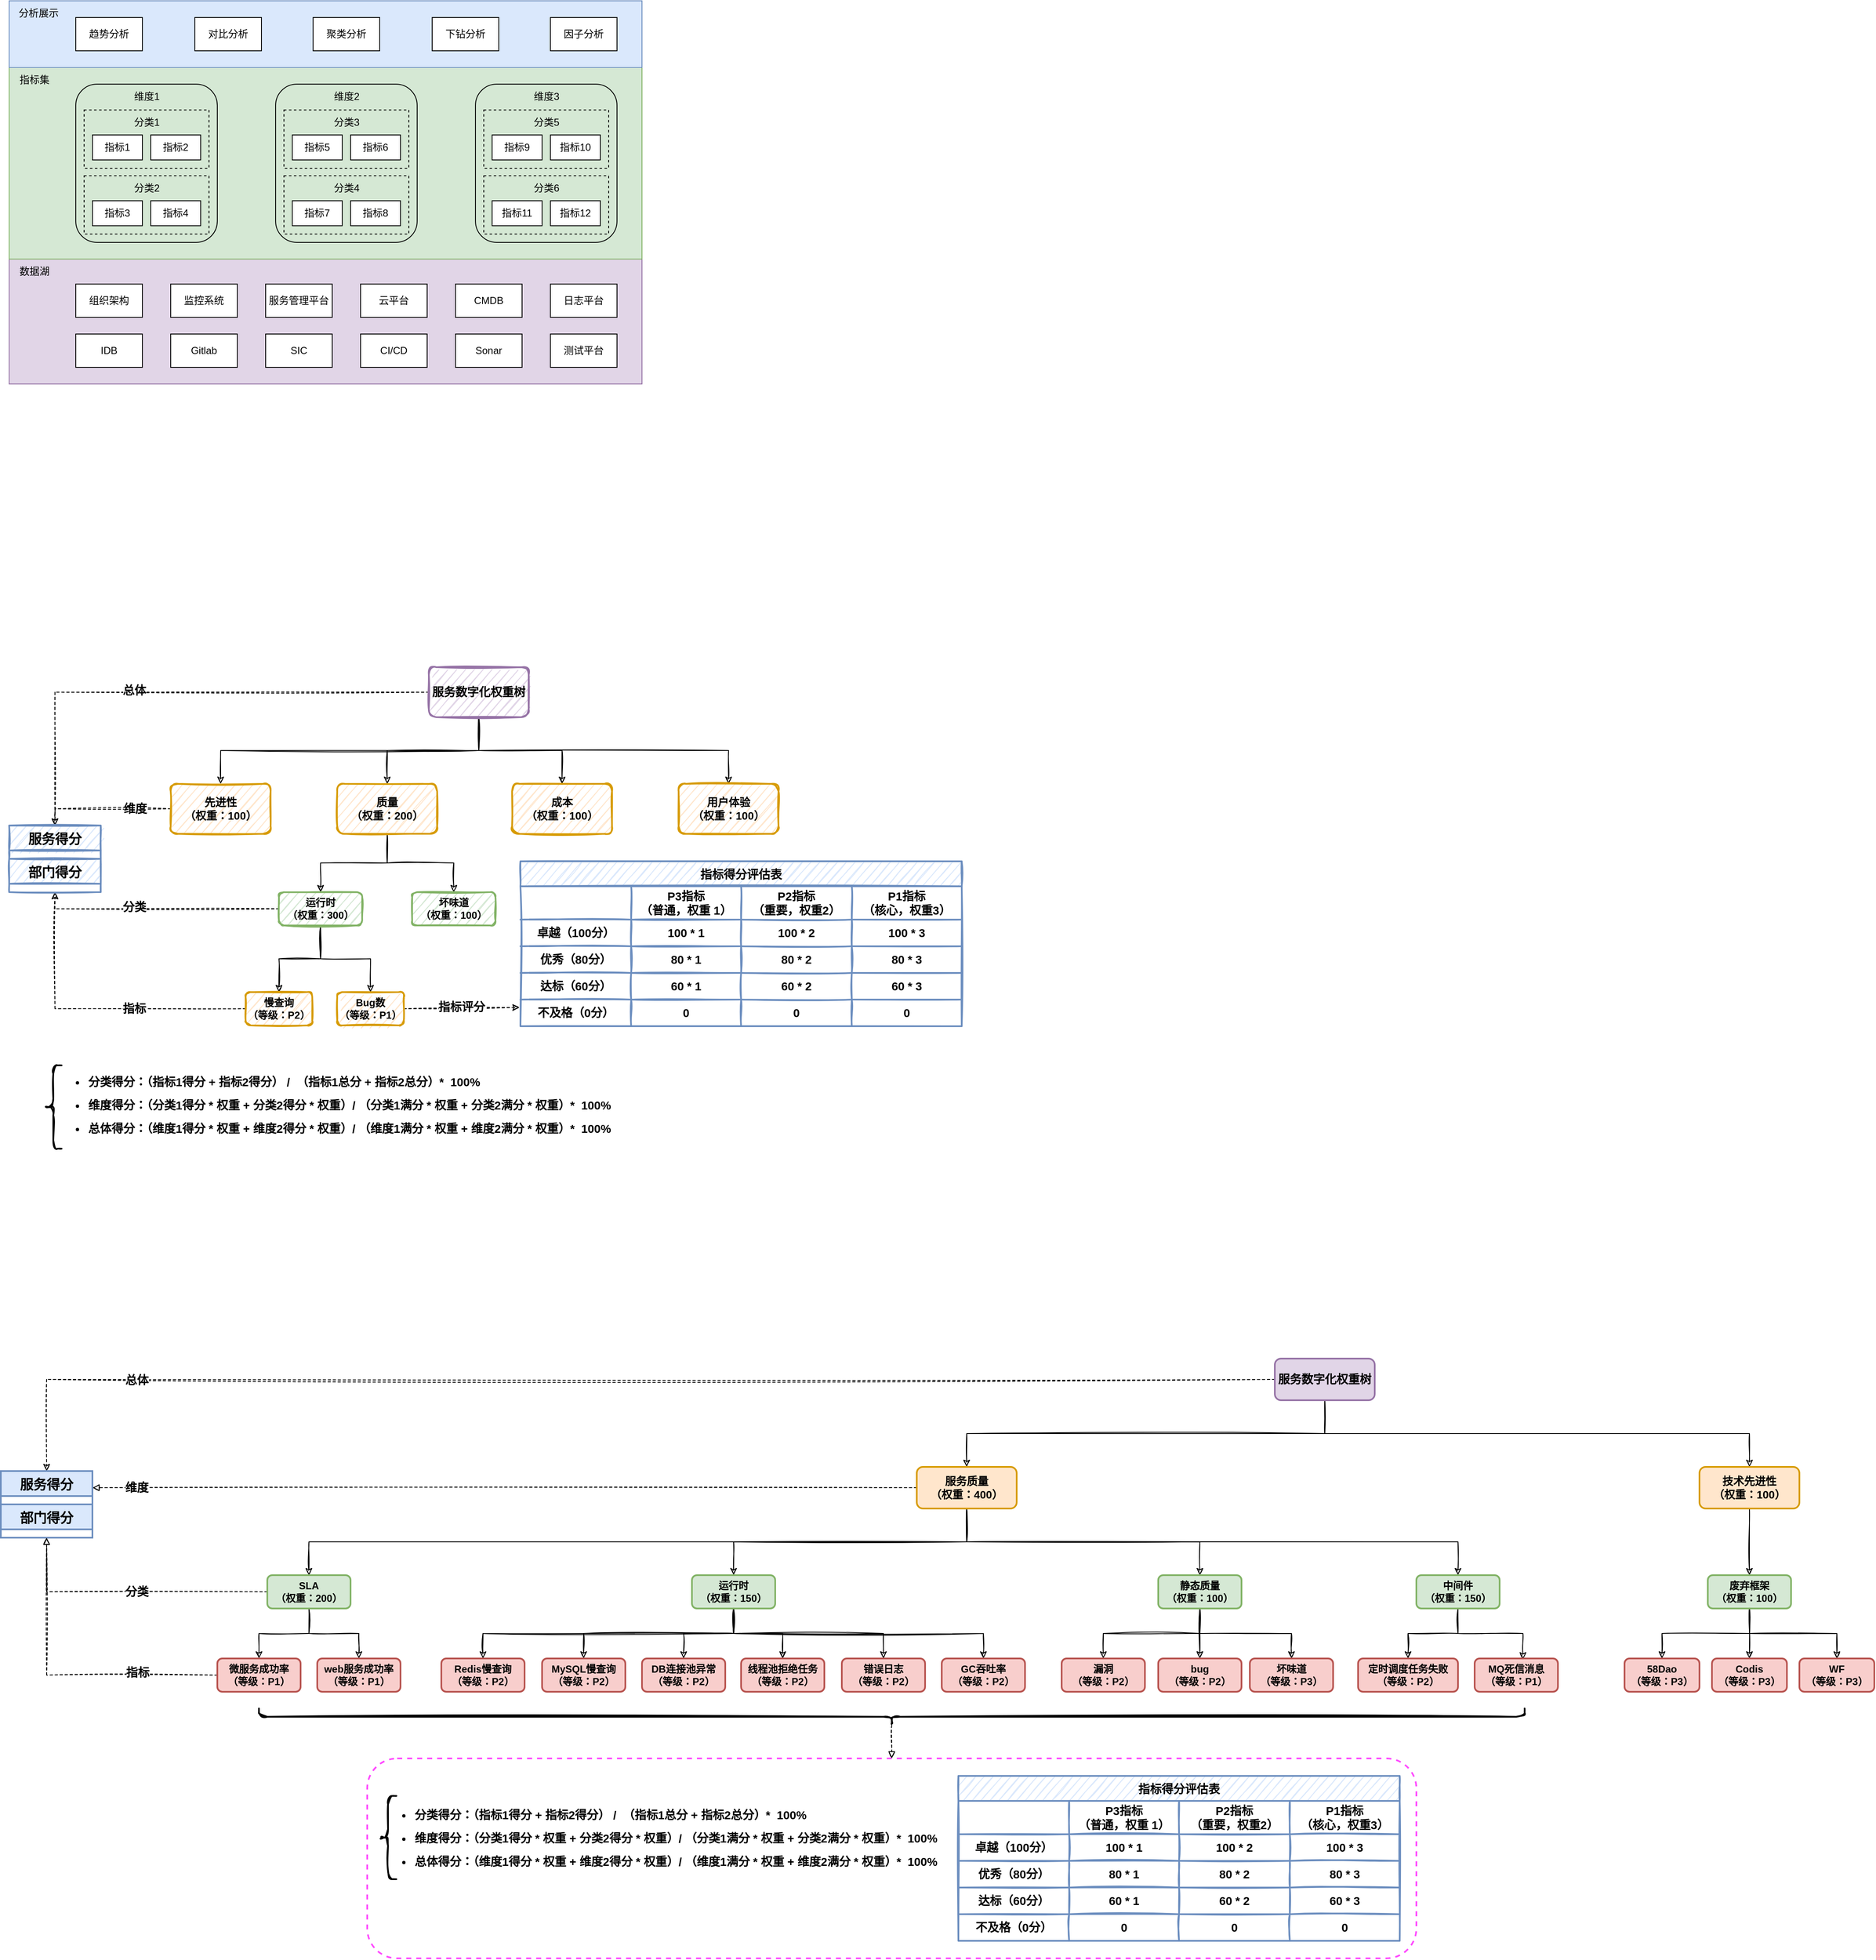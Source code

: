 <mxfile version="25.0.3">
  <diagram name="第 1 页" id="g-R_MEyu0nCEMQKu7MIm">
    <mxGraphModel dx="1420" dy="1114" grid="1" gridSize="10" guides="1" tooltips="1" connect="1" arrows="1" fold="1" page="1" pageScale="1" pageWidth="827" pageHeight="1169" math="0" shadow="0">
      <root>
        <mxCell id="0" />
        <mxCell id="1" parent="0" />
        <mxCell id="U4hycx1jHfNzgr4IUAb9-1" style="edgeStyle=orthogonalEdgeStyle;rounded=0;sketch=1;orthogonalLoop=1;jettySize=auto;html=1;entryX=0.5;entryY=0;entryDx=0;entryDy=0;fontFamily=Helvetica;exitX=0.5;exitY=1;exitDx=0;exitDy=0;" parent="1" source="U4hycx1jHfNzgr4IUAb9-7" target="U4hycx1jHfNzgr4IUAb9-13" edge="1">
          <mxGeometry relative="1" as="geometry" />
        </mxCell>
        <mxCell id="U4hycx1jHfNzgr4IUAb9-2" style="edgeStyle=orthogonalEdgeStyle;rounded=0;sketch=1;orthogonalLoop=1;jettySize=auto;html=1;fontFamily=Helvetica;exitX=0.5;exitY=1;exitDx=0;exitDy=0;" parent="1" source="U4hycx1jHfNzgr4IUAb9-7" target="U4hycx1jHfNzgr4IUAb9-15" edge="1">
          <mxGeometry relative="1" as="geometry" />
        </mxCell>
        <mxCell id="U4hycx1jHfNzgr4IUAb9-3" style="edgeStyle=orthogonalEdgeStyle;rounded=0;sketch=1;orthogonalLoop=1;jettySize=auto;html=1;entryX=0.5;entryY=0;entryDx=0;entryDy=0;fontFamily=Helvetica;" parent="1" source="U4hycx1jHfNzgr4IUAb9-7" target="U4hycx1jHfNzgr4IUAb9-10" edge="1">
          <mxGeometry relative="1" as="geometry" />
        </mxCell>
        <mxCell id="U4hycx1jHfNzgr4IUAb9-4" style="edgeStyle=orthogonalEdgeStyle;rounded=0;sketch=1;orthogonalLoop=1;jettySize=auto;html=1;fontFamily=Helvetica;" parent="1" source="U4hycx1jHfNzgr4IUAb9-7" target="U4hycx1jHfNzgr4IUAb9-14" edge="1">
          <mxGeometry relative="1" as="geometry" />
        </mxCell>
        <mxCell id="U4hycx1jHfNzgr4IUAb9-5" style="edgeStyle=orthogonalEdgeStyle;rounded=0;sketch=1;orthogonalLoop=1;jettySize=auto;html=1;entryX=0.5;entryY=0;entryDx=0;entryDy=0;fontFamily=Helvetica;fontSize=18;dashed=1;" parent="1" source="U4hycx1jHfNzgr4IUAb9-7" target="U4hycx1jHfNzgr4IUAb9-28" edge="1">
          <mxGeometry relative="1" as="geometry" />
        </mxCell>
        <mxCell id="U4hycx1jHfNzgr4IUAb9-6" value="&lt;b&gt;&lt;font style=&quot;font-size: 14px;&quot;&gt;总体&lt;/font&gt;&lt;/b&gt;" style="edgeLabel;html=1;align=center;verticalAlign=middle;resizable=0;points=[];fontSize=18;fontFamily=Helvetica;" parent="U4hycx1jHfNzgr4IUAb9-5" vertex="1" connectable="0">
          <mxGeometry x="-0.094" y="-3" relative="1" as="geometry">
            <mxPoint x="-78" as="offset" />
          </mxGeometry>
        </mxCell>
        <mxCell id="U4hycx1jHfNzgr4IUAb9-7" value="&lt;font style=&quot;font-size: 14px;&quot;&gt;&lt;b&gt;服务数字化权重树&lt;/b&gt;&lt;/font&gt;" style="rounded=1;whiteSpace=wrap;html=1;sketch=1;shadow=0;fillColor=#e1d5e7;strokeColor=#9673a6;strokeWidth=2;" parent="1" vertex="1">
          <mxGeometry x="744" y="960" width="120" height="60" as="geometry" />
        </mxCell>
        <mxCell id="U4hycx1jHfNzgr4IUAb9-8" style="edgeStyle=orthogonalEdgeStyle;rounded=0;orthogonalLoop=1;jettySize=auto;html=1;fontFamily=Helvetica;sketch=1;" parent="1" source="U4hycx1jHfNzgr4IUAb9-10" target="U4hycx1jHfNzgr4IUAb9-20" edge="1">
          <mxGeometry relative="1" as="geometry" />
        </mxCell>
        <mxCell id="U4hycx1jHfNzgr4IUAb9-9" style="edgeStyle=orthogonalEdgeStyle;rounded=0;sketch=1;orthogonalLoop=1;jettySize=auto;html=1;entryX=0.5;entryY=0;entryDx=0;entryDy=0;fontFamily=Helvetica;" parent="1" source="U4hycx1jHfNzgr4IUAb9-10" target="U4hycx1jHfNzgr4IUAb9-21" edge="1">
          <mxGeometry relative="1" as="geometry" />
        </mxCell>
        <mxCell id="U4hycx1jHfNzgr4IUAb9-10" value="&lt;font style=&quot;font-size: 13px;&quot;&gt;&lt;b&gt;质量&lt;br&gt;（权重：200）&lt;/b&gt;&lt;/font&gt;" style="rounded=1;whiteSpace=wrap;html=1;sketch=1;shadow=0;fillColor=#ffe6cc;strokeColor=#d79b00;strokeWidth=2;" parent="1" vertex="1">
          <mxGeometry x="634" y="1100" width="120" height="60" as="geometry" />
        </mxCell>
        <mxCell id="U4hycx1jHfNzgr4IUAb9-11" style="edgeStyle=orthogonalEdgeStyle;rounded=0;sketch=1;orthogonalLoop=1;jettySize=auto;html=1;entryX=0.5;entryY=0;entryDx=0;entryDy=0;dashed=1;fontFamily=Helvetica;fontSize=14;fontColor=#000000;" parent="1" source="U4hycx1jHfNzgr4IUAb9-13" target="U4hycx1jHfNzgr4IUAb9-28" edge="1">
          <mxGeometry relative="1" as="geometry" />
        </mxCell>
        <mxCell id="U4hycx1jHfNzgr4IUAb9-12" value="&lt;b&gt;维度&lt;/b&gt;" style="edgeLabel;html=1;align=center;verticalAlign=middle;resizable=0;points=[];fontSize=14;fontFamily=Helvetica;fontColor=#000000;" parent="U4hycx1jHfNzgr4IUAb9-11" vertex="1" connectable="0">
          <mxGeometry x="-0.058" relative="1" as="geometry">
            <mxPoint x="32" as="offset" />
          </mxGeometry>
        </mxCell>
        <mxCell id="U4hycx1jHfNzgr4IUAb9-13" value="&lt;font style=&quot;font-size: 13px;&quot;&gt;&lt;b&gt;先进性&lt;br&gt;（权重：100）&lt;/b&gt;&lt;/font&gt;" style="rounded=1;whiteSpace=wrap;html=1;sketch=1;shadow=0;fillColor=#ffe6cc;strokeColor=#d79b00;strokeWidth=2;" parent="1" vertex="1">
          <mxGeometry x="434" y="1100" width="120" height="60" as="geometry" />
        </mxCell>
        <mxCell id="U4hycx1jHfNzgr4IUAb9-14" value="&lt;font style=&quot;font-size: 13px;&quot;&gt;&lt;b&gt;成本&lt;br&gt;（权重：100）&lt;/b&gt;&lt;/font&gt;" style="rounded=1;whiteSpace=wrap;html=1;sketch=1;shadow=0;fillColor=#ffe6cc;strokeColor=#d79b00;strokeWidth=2;" parent="1" vertex="1">
          <mxGeometry x="844" y="1100" width="120" height="60" as="geometry" />
        </mxCell>
        <mxCell id="U4hycx1jHfNzgr4IUAb9-15" value="&lt;font style=&quot;font-size: 13px;&quot;&gt;&lt;b&gt;用户体验&lt;br&gt;（权重：100）&lt;/b&gt;&lt;/font&gt;" style="rounded=1;whiteSpace=wrap;html=1;sketch=1;shadow=0;fillColor=#ffe6cc;strokeColor=#d79b00;strokeWidth=2;" parent="1" vertex="1">
          <mxGeometry x="1044" y="1100" width="120" height="60" as="geometry" />
        </mxCell>
        <mxCell id="U4hycx1jHfNzgr4IUAb9-16" style="edgeStyle=orthogonalEdgeStyle;rounded=0;sketch=1;orthogonalLoop=1;jettySize=auto;html=1;entryX=0.5;entryY=0;entryDx=0;entryDy=0;fontFamily=Helvetica;" parent="1" source="U4hycx1jHfNzgr4IUAb9-20" target="U4hycx1jHfNzgr4IUAb9-24" edge="1">
          <mxGeometry relative="1" as="geometry" />
        </mxCell>
        <mxCell id="U4hycx1jHfNzgr4IUAb9-17" style="edgeStyle=orthogonalEdgeStyle;rounded=0;sketch=1;orthogonalLoop=1;jettySize=auto;html=1;fontFamily=Helvetica;" parent="1" source="U4hycx1jHfNzgr4IUAb9-20" target="U4hycx1jHfNzgr4IUAb9-27" edge="1">
          <mxGeometry relative="1" as="geometry" />
        </mxCell>
        <mxCell id="U4hycx1jHfNzgr4IUAb9-18" value="" style="edgeStyle=orthogonalEdgeStyle;rounded=0;sketch=1;orthogonalLoop=1;jettySize=auto;html=1;entryX=0.5;entryY=1;entryDx=0;entryDy=0;dashed=1;fontFamily=Helvetica;fontSize=14;fontColor=#000000;" parent="1" source="U4hycx1jHfNzgr4IUAb9-20" target="U4hycx1jHfNzgr4IUAb9-29" edge="1">
          <mxGeometry relative="1" as="geometry" />
        </mxCell>
        <mxCell id="U4hycx1jHfNzgr4IUAb9-19" value="&lt;b&gt;&lt;font style=&quot;font-size: 14px;&quot;&gt;分类&lt;/font&gt;&lt;/b&gt;" style="edgeLabel;html=1;align=center;verticalAlign=middle;resizable=0;points=[];" parent="U4hycx1jHfNzgr4IUAb9-18" vertex="1" connectable="0">
          <mxGeometry x="0.135" y="-4" relative="1" as="geometry">
            <mxPoint x="-10" y="2" as="offset" />
          </mxGeometry>
        </mxCell>
        <mxCell id="U4hycx1jHfNzgr4IUAb9-20" value="&lt;b&gt;运行时&lt;br&gt;（权重：300）&lt;/b&gt;" style="rounded=1;whiteSpace=wrap;html=1;sketch=1;shadow=0;fillColor=#d5e8d4;strokeColor=#82b366;strokeWidth=2;" parent="1" vertex="1">
          <mxGeometry x="564" y="1230" width="100" height="40" as="geometry" />
        </mxCell>
        <mxCell id="U4hycx1jHfNzgr4IUAb9-21" value="&lt;b&gt;坏味道&lt;br&gt;（权重：100）&lt;/b&gt;" style="rounded=1;whiteSpace=wrap;html=1;sketch=1;shadow=0;fillColor=#d5e8d4;strokeColor=#82b366;strokeWidth=2;" parent="1" vertex="1">
          <mxGeometry x="724" y="1230" width="100" height="40" as="geometry" />
        </mxCell>
        <mxCell id="U4hycx1jHfNzgr4IUAb9-22" style="edgeStyle=orthogonalEdgeStyle;rounded=0;sketch=1;orthogonalLoop=1;jettySize=auto;html=1;entryX=0.5;entryY=1;entryDx=0;entryDy=0;dashed=1;fontFamily=Helvetica;fontSize=16;fontColor=#000000;" parent="1" source="U4hycx1jHfNzgr4IUAb9-24" target="U4hycx1jHfNzgr4IUAb9-29" edge="1">
          <mxGeometry relative="1" as="geometry" />
        </mxCell>
        <mxCell id="U4hycx1jHfNzgr4IUAb9-23" value="&lt;font style=&quot;font-size: 14px;&quot;&gt;&lt;b&gt;指标&lt;/b&gt;&lt;/font&gt;" style="edgeLabel;html=1;align=center;verticalAlign=middle;resizable=0;points=[];fontSize=16;fontFamily=Helvetica;fontColor=#000000;" parent="U4hycx1jHfNzgr4IUAb9-22" vertex="1" connectable="0">
          <mxGeometry x="-0.289" y="-1" relative="1" as="geometry">
            <mxPoint x="-3" as="offset" />
          </mxGeometry>
        </mxCell>
        <mxCell id="U4hycx1jHfNzgr4IUAb9-24" value="&lt;b&gt;慢查询&lt;br&gt;（等级：P2）&lt;/b&gt;" style="rounded=1;whiteSpace=wrap;html=1;sketch=1;shadow=0;fillColor=#ffe6cc;strokeColor=#d79b00;strokeWidth=2;" parent="1" vertex="1">
          <mxGeometry x="524" y="1350" width="80" height="40" as="geometry" />
        </mxCell>
        <mxCell id="U4hycx1jHfNzgr4IUAb9-25" style="edgeStyle=orthogonalEdgeStyle;rounded=0;sketch=1;orthogonalLoop=1;jettySize=auto;html=1;dashed=1;fontFamily=Helvetica;fontSize=14;fontColor=#000000;entryX=-0.002;entryY=0.3;entryDx=0;entryDy=0;entryPerimeter=0;" parent="1" source="U4hycx1jHfNzgr4IUAb9-27" target="U4hycx1jHfNzgr4IUAb9-53" edge="1">
          <mxGeometry relative="1" as="geometry">
            <mxPoint x="844" y="1370" as="targetPoint" />
          </mxGeometry>
        </mxCell>
        <mxCell id="U4hycx1jHfNzgr4IUAb9-26" value="&lt;b style=&quot;font-size: 14px;&quot;&gt;指标评分&lt;/b&gt;" style="edgeLabel;html=1;align=center;verticalAlign=middle;resizable=0;points=[];" parent="U4hycx1jHfNzgr4IUAb9-25" vertex="1" connectable="0">
          <mxGeometry x="-0.01" y="-2" relative="1" as="geometry">
            <mxPoint x="-1" y="-4" as="offset" />
          </mxGeometry>
        </mxCell>
        <mxCell id="U4hycx1jHfNzgr4IUAb9-27" value="&lt;b&gt;Bug数&lt;br&gt;（等级：P1）&lt;/b&gt;" style="rounded=1;whiteSpace=wrap;html=1;sketch=1;shadow=0;fillColor=#ffe6cc;strokeColor=#d79b00;strokeWidth=2;" parent="1" vertex="1">
          <mxGeometry x="634" y="1350" width="80" height="40" as="geometry" />
        </mxCell>
        <mxCell id="U4hycx1jHfNzgr4IUAb9-28" value="服务得分" style="swimlane;fontStyle=1;childLayout=stackLayout;horizontal=1;startSize=30;horizontalStack=0;resizeParent=1;resizeParentMax=0;resizeLast=0;collapsible=1;marginBottom=0;shadow=0;sketch=1;strokeWidth=2;fontFamily=Helvetica;fontSize=16;fillColor=#dae8fc;strokeColor=#6c8ebf;" parent="1" vertex="1" collapsed="1">
          <mxGeometry x="240" y="1150" width="110" height="40" as="geometry">
            <mxRectangle x="-154" y="310" width="140" height="60" as="alternateBounds" />
          </mxGeometry>
        </mxCell>
        <mxCell id="U4hycx1jHfNzgr4IUAb9-29" value="部门得分" style="swimlane;fontStyle=1;childLayout=stackLayout;horizontal=1;startSize=30;horizontalStack=0;resizeParent=1;resizeParentMax=0;resizeLast=0;collapsible=1;marginBottom=0;shadow=0;sketch=1;strokeWidth=2;fontFamily=Helvetica;fontSize=16;fillColor=#dae8fc;strokeColor=#6c8ebf;" parent="1" vertex="1" collapsed="1">
          <mxGeometry x="240" y="1190" width="110" height="40" as="geometry">
            <mxRectangle x="-154" y="350" width="140" height="60" as="alternateBounds" />
          </mxGeometry>
        </mxCell>
        <mxCell id="U4hycx1jHfNzgr4IUAb9-30" value="" style="shape=curlyBracket;whiteSpace=wrap;html=1;rounded=1;shadow=0;sketch=1;strokeWidth=2;fontFamily=Helvetica;fontSize=14;" parent="1" vertex="1">
          <mxGeometry x="283" y="1438" width="20" height="100" as="geometry" />
        </mxCell>
        <mxCell id="U4hycx1jHfNzgr4IUAb9-31" value="&lt;ul style=&quot;line-height: 2;&quot;&gt;&lt;li&gt;&lt;b style=&quot;background-color: initial;&quot;&gt;分类得分：（指标1得分 + 指标2得分） /&amp;nbsp; （指标1总分 + 指标2总分）*&amp;nbsp; 100%&lt;/b&gt;&lt;br&gt;&lt;/li&gt;&lt;li&gt;&lt;b&gt;维度得分：（分类1得分 * 权重 + 分类2得分 * 权重）/ （分类1满分 * 权重 + 分类2满分 * 权重）&lt;/b&gt;&lt;b style=&quot;background-color: initial;&quot;&gt;*&amp;nbsp; 100%&lt;/b&gt;&lt;/li&gt;&lt;li&gt;&lt;b&gt;总体得分：（维度1得分 * 权重 + 维度2得分 * 权重）/ （维度1满分 * 权重 + 维度2满分 * 权重）&lt;/b&gt;&lt;b style=&quot;background-color: initial;&quot;&gt;*&amp;nbsp; 100%&lt;/b&gt;&lt;/li&gt;&lt;/ul&gt;" style="text;strokeColor=none;fillColor=none;html=1;whiteSpace=wrap;verticalAlign=middle;overflow=hidden;shadow=0;sketch=1;strokeWidth=2;fontFamily=Helvetica;fontSize=14;" parent="1" vertex="1">
          <mxGeometry x="293" y="1420" width="730" height="130" as="geometry" />
        </mxCell>
        <mxCell id="U4hycx1jHfNzgr4IUAb9-32" value="指标得分评估表" style="shape=table;startSize=30;container=1;collapsible=0;childLayout=tableLayout;fontStyle=1;align=center;shadow=0;sketch=1;strokeWidth=2;fontFamily=Helvetica;fontSize=14;fillColor=#dae8fc;strokeColor=#6c8ebf;" parent="1" vertex="1">
          <mxGeometry x="854" y="1193" width="530" height="198" as="geometry" />
        </mxCell>
        <mxCell id="U4hycx1jHfNzgr4IUAb9-33" value="" style="shape=tableRow;horizontal=0;startSize=0;swimlaneHead=0;swimlaneBody=0;top=0;left=0;bottom=0;right=0;collapsible=0;dropTarget=0;fillColor=none;points=[[0,0.5],[1,0.5]];portConstraint=eastwest;shadow=0;sketch=1;strokeWidth=2;fontFamily=Helvetica;fontSize=14;fontColor=#000000;fontStyle=1" parent="U4hycx1jHfNzgr4IUAb9-32" vertex="1">
          <mxGeometry y="30" width="530" height="40" as="geometry" />
        </mxCell>
        <mxCell id="U4hycx1jHfNzgr4IUAb9-34" value="" style="shape=partialRectangle;html=1;whiteSpace=wrap;connectable=0;fillColor=none;top=0;left=0;bottom=0;right=0;overflow=hidden;shadow=0;sketch=1;strokeWidth=2;fontFamily=Helvetica;fontSize=14;fontColor=#000000;fontStyle=1" parent="U4hycx1jHfNzgr4IUAb9-33" vertex="1">
          <mxGeometry width="133" height="40" as="geometry">
            <mxRectangle width="133" height="40" as="alternateBounds" />
          </mxGeometry>
        </mxCell>
        <mxCell id="U4hycx1jHfNzgr4IUAb9-35" value="P3指标&lt;br&gt;（普通，权重 1）" style="shape=partialRectangle;html=1;whiteSpace=wrap;connectable=0;fillColor=none;top=0;left=0;bottom=0;right=0;overflow=hidden;shadow=0;sketch=1;strokeWidth=2;fontFamily=Helvetica;fontSize=14;fontColor=#000000;fontStyle=1" parent="U4hycx1jHfNzgr4IUAb9-33" vertex="1">
          <mxGeometry x="133" width="132" height="40" as="geometry">
            <mxRectangle width="132" height="40" as="alternateBounds" />
          </mxGeometry>
        </mxCell>
        <mxCell id="U4hycx1jHfNzgr4IUAb9-36" value="P2指标&lt;br&gt;（重要，权重2）" style="shape=partialRectangle;html=1;whiteSpace=wrap;connectable=0;fillColor=none;top=0;left=0;bottom=0;right=0;overflow=hidden;shadow=0;sketch=1;strokeWidth=2;fontFamily=Helvetica;fontSize=14;fontColor=#000000;fontStyle=1" parent="U4hycx1jHfNzgr4IUAb9-33" vertex="1">
          <mxGeometry x="265" width="133" height="40" as="geometry">
            <mxRectangle width="133" height="40" as="alternateBounds" />
          </mxGeometry>
        </mxCell>
        <mxCell id="U4hycx1jHfNzgr4IUAb9-37" value="P1指标&lt;br&gt;（核心，权重3）" style="shape=partialRectangle;html=1;whiteSpace=wrap;connectable=0;fillColor=none;top=0;left=0;bottom=0;right=0;overflow=hidden;shadow=0;sketch=1;strokeWidth=2;fontFamily=Helvetica;fontSize=14;fontColor=#000000;fontStyle=1" parent="U4hycx1jHfNzgr4IUAb9-33" vertex="1">
          <mxGeometry x="398" width="132" height="40" as="geometry">
            <mxRectangle width="132" height="40" as="alternateBounds" />
          </mxGeometry>
        </mxCell>
        <mxCell id="U4hycx1jHfNzgr4IUAb9-38" value="" style="shape=tableRow;horizontal=0;startSize=0;swimlaneHead=0;swimlaneBody=0;top=0;left=0;bottom=0;right=0;collapsible=0;dropTarget=0;fillColor=none;points=[[0,0.5],[1,0.5]];portConstraint=eastwest;shadow=0;sketch=1;strokeWidth=2;fontFamily=Helvetica;fontSize=14;fontColor=#000000;fontStyle=1" parent="U4hycx1jHfNzgr4IUAb9-32" vertex="1">
          <mxGeometry y="70" width="530" height="32" as="geometry" />
        </mxCell>
        <mxCell id="U4hycx1jHfNzgr4IUAb9-39" value="卓越（100分）" style="shape=partialRectangle;html=1;whiteSpace=wrap;connectable=0;fillColor=none;top=0;left=0;bottom=0;right=0;overflow=hidden;shadow=0;sketch=1;strokeWidth=2;fontFamily=Helvetica;fontSize=14;fontColor=#000000;fontStyle=1" parent="U4hycx1jHfNzgr4IUAb9-38" vertex="1">
          <mxGeometry width="133" height="32" as="geometry">
            <mxRectangle width="133" height="32" as="alternateBounds" />
          </mxGeometry>
        </mxCell>
        <mxCell id="U4hycx1jHfNzgr4IUAb9-40" value="100 * 1" style="shape=partialRectangle;html=1;whiteSpace=wrap;connectable=0;fillColor=none;top=0;left=0;bottom=0;right=0;overflow=hidden;shadow=0;sketch=1;strokeWidth=2;fontFamily=Helvetica;fontSize=14;fontColor=#000000;fontStyle=1" parent="U4hycx1jHfNzgr4IUAb9-38" vertex="1">
          <mxGeometry x="133" width="132" height="32" as="geometry">
            <mxRectangle width="132" height="32" as="alternateBounds" />
          </mxGeometry>
        </mxCell>
        <mxCell id="U4hycx1jHfNzgr4IUAb9-41" value="100 * 2" style="shape=partialRectangle;html=1;whiteSpace=wrap;connectable=0;fillColor=none;top=0;left=0;bottom=0;right=0;overflow=hidden;shadow=0;sketch=1;strokeWidth=2;fontFamily=Helvetica;fontSize=14;fontColor=#000000;fontStyle=1" parent="U4hycx1jHfNzgr4IUAb9-38" vertex="1">
          <mxGeometry x="265" width="133" height="32" as="geometry">
            <mxRectangle width="133" height="32" as="alternateBounds" />
          </mxGeometry>
        </mxCell>
        <mxCell id="U4hycx1jHfNzgr4IUAb9-42" value="100 * 3" style="shape=partialRectangle;html=1;whiteSpace=wrap;connectable=0;fillColor=none;top=0;left=0;bottom=0;right=0;overflow=hidden;shadow=0;sketch=1;strokeWidth=2;fontFamily=Helvetica;fontSize=14;fontColor=#000000;fontStyle=1" parent="U4hycx1jHfNzgr4IUAb9-38" vertex="1">
          <mxGeometry x="398" width="132" height="32" as="geometry">
            <mxRectangle width="132" height="32" as="alternateBounds" />
          </mxGeometry>
        </mxCell>
        <mxCell id="U4hycx1jHfNzgr4IUAb9-43" value="" style="shape=tableRow;horizontal=0;startSize=0;swimlaneHead=0;swimlaneBody=0;top=0;left=0;bottom=0;right=0;collapsible=0;dropTarget=0;fillColor=none;points=[[0,0.5],[1,0.5]];portConstraint=eastwest;shadow=0;sketch=1;strokeWidth=2;fontFamily=Helvetica;fontSize=14;fontColor=#000000;fontStyle=1" parent="U4hycx1jHfNzgr4IUAb9-32" vertex="1">
          <mxGeometry y="102" width="530" height="32" as="geometry" />
        </mxCell>
        <mxCell id="U4hycx1jHfNzgr4IUAb9-44" value="优秀（80分）" style="shape=partialRectangle;html=1;whiteSpace=wrap;connectable=0;fillColor=none;top=0;left=0;bottom=0;right=0;overflow=hidden;shadow=0;sketch=1;strokeWidth=2;fontFamily=Helvetica;fontSize=14;fontColor=#000000;fontStyle=1" parent="U4hycx1jHfNzgr4IUAb9-43" vertex="1">
          <mxGeometry width="133" height="32" as="geometry">
            <mxRectangle width="133" height="32" as="alternateBounds" />
          </mxGeometry>
        </mxCell>
        <mxCell id="U4hycx1jHfNzgr4IUAb9-45" value="80 * 1" style="shape=partialRectangle;html=1;whiteSpace=wrap;connectable=0;fillColor=none;top=0;left=0;bottom=0;right=0;overflow=hidden;shadow=0;sketch=1;strokeWidth=2;fontFamily=Helvetica;fontSize=14;fontColor=#000000;fontStyle=1" parent="U4hycx1jHfNzgr4IUAb9-43" vertex="1">
          <mxGeometry x="133" width="132" height="32" as="geometry">
            <mxRectangle width="132" height="32" as="alternateBounds" />
          </mxGeometry>
        </mxCell>
        <mxCell id="U4hycx1jHfNzgr4IUAb9-46" value="80 * 2" style="shape=partialRectangle;html=1;whiteSpace=wrap;connectable=0;fillColor=none;top=0;left=0;bottom=0;right=0;overflow=hidden;shadow=0;sketch=1;strokeWidth=2;fontFamily=Helvetica;fontSize=14;fontColor=#000000;fontStyle=1" parent="U4hycx1jHfNzgr4IUAb9-43" vertex="1">
          <mxGeometry x="265" width="133" height="32" as="geometry">
            <mxRectangle width="133" height="32" as="alternateBounds" />
          </mxGeometry>
        </mxCell>
        <mxCell id="U4hycx1jHfNzgr4IUAb9-47" value="80 * 3" style="shape=partialRectangle;html=1;whiteSpace=wrap;connectable=0;fillColor=none;top=0;left=0;bottom=0;right=0;overflow=hidden;shadow=0;sketch=1;strokeWidth=2;fontFamily=Helvetica;fontSize=14;fontColor=#000000;fontStyle=1" parent="U4hycx1jHfNzgr4IUAb9-43" vertex="1">
          <mxGeometry x="398" width="132" height="32" as="geometry">
            <mxRectangle width="132" height="32" as="alternateBounds" />
          </mxGeometry>
        </mxCell>
        <mxCell id="U4hycx1jHfNzgr4IUAb9-48" style="shape=tableRow;horizontal=0;startSize=0;swimlaneHead=0;swimlaneBody=0;top=0;left=0;bottom=0;right=0;collapsible=0;dropTarget=0;fillColor=none;points=[[0,0.5],[1,0.5]];portConstraint=eastwest;shadow=0;sketch=1;strokeWidth=2;fontFamily=Helvetica;fontSize=14;fontColor=#000000;fontStyle=1" parent="U4hycx1jHfNzgr4IUAb9-32" vertex="1">
          <mxGeometry y="134" width="530" height="32" as="geometry" />
        </mxCell>
        <mxCell id="U4hycx1jHfNzgr4IUAb9-49" value="达标（60分）" style="shape=partialRectangle;html=1;whiteSpace=wrap;connectable=0;fillColor=none;top=0;left=0;bottom=0;right=0;overflow=hidden;shadow=0;sketch=1;strokeWidth=2;fontFamily=Helvetica;fontSize=14;fontColor=#000000;fontStyle=1" parent="U4hycx1jHfNzgr4IUAb9-48" vertex="1">
          <mxGeometry width="133" height="32" as="geometry">
            <mxRectangle width="133" height="32" as="alternateBounds" />
          </mxGeometry>
        </mxCell>
        <mxCell id="U4hycx1jHfNzgr4IUAb9-50" value="60 * 1" style="shape=partialRectangle;html=1;whiteSpace=wrap;connectable=0;fillColor=none;top=0;left=0;bottom=0;right=0;overflow=hidden;shadow=0;sketch=1;strokeWidth=2;fontFamily=Helvetica;fontSize=14;fontColor=#000000;fontStyle=1" parent="U4hycx1jHfNzgr4IUAb9-48" vertex="1">
          <mxGeometry x="133" width="132" height="32" as="geometry">
            <mxRectangle width="132" height="32" as="alternateBounds" />
          </mxGeometry>
        </mxCell>
        <mxCell id="U4hycx1jHfNzgr4IUAb9-51" value="60 * 2" style="shape=partialRectangle;html=1;whiteSpace=wrap;connectable=0;fillColor=none;top=0;left=0;bottom=0;right=0;overflow=hidden;shadow=0;sketch=1;strokeWidth=2;fontFamily=Helvetica;fontSize=14;fontColor=#000000;fontStyle=1" parent="U4hycx1jHfNzgr4IUAb9-48" vertex="1">
          <mxGeometry x="265" width="133" height="32" as="geometry">
            <mxRectangle width="133" height="32" as="alternateBounds" />
          </mxGeometry>
        </mxCell>
        <mxCell id="U4hycx1jHfNzgr4IUAb9-52" value="60 * 3" style="shape=partialRectangle;html=1;whiteSpace=wrap;connectable=0;fillColor=none;top=0;left=0;bottom=0;right=0;overflow=hidden;shadow=0;sketch=1;strokeWidth=2;fontFamily=Helvetica;fontSize=14;fontColor=#000000;fontStyle=1" parent="U4hycx1jHfNzgr4IUAb9-48" vertex="1">
          <mxGeometry x="398" width="132" height="32" as="geometry">
            <mxRectangle width="132" height="32" as="alternateBounds" />
          </mxGeometry>
        </mxCell>
        <mxCell id="U4hycx1jHfNzgr4IUAb9-53" style="shape=tableRow;horizontal=0;startSize=0;swimlaneHead=0;swimlaneBody=0;top=0;left=0;bottom=0;right=0;collapsible=0;dropTarget=0;fillColor=none;points=[[0,0.5],[1,0.5]];portConstraint=eastwest;shadow=0;sketch=1;strokeWidth=2;fontFamily=Helvetica;fontSize=14;fontColor=#000000;fontStyle=1" parent="U4hycx1jHfNzgr4IUAb9-32" vertex="1">
          <mxGeometry y="166" width="530" height="32" as="geometry" />
        </mxCell>
        <mxCell id="U4hycx1jHfNzgr4IUAb9-54" value="不及格（0分）" style="shape=partialRectangle;html=1;whiteSpace=wrap;connectable=0;fillColor=none;top=0;left=0;bottom=0;right=0;overflow=hidden;shadow=0;sketch=1;strokeWidth=2;fontFamily=Helvetica;fontSize=14;fontColor=#000000;fontStyle=1" parent="U4hycx1jHfNzgr4IUAb9-53" vertex="1">
          <mxGeometry width="133" height="32" as="geometry">
            <mxRectangle width="133" height="32" as="alternateBounds" />
          </mxGeometry>
        </mxCell>
        <mxCell id="U4hycx1jHfNzgr4IUAb9-55" value="0" style="shape=partialRectangle;html=1;whiteSpace=wrap;connectable=0;fillColor=none;top=0;left=0;bottom=0;right=0;overflow=hidden;shadow=0;sketch=1;strokeWidth=2;fontFamily=Helvetica;fontSize=14;fontColor=#000000;fontStyle=1" parent="U4hycx1jHfNzgr4IUAb9-53" vertex="1">
          <mxGeometry x="133" width="132" height="32" as="geometry">
            <mxRectangle width="132" height="32" as="alternateBounds" />
          </mxGeometry>
        </mxCell>
        <mxCell id="U4hycx1jHfNzgr4IUAb9-56" value="0" style="shape=partialRectangle;html=1;whiteSpace=wrap;connectable=0;fillColor=none;top=0;left=0;bottom=0;right=0;overflow=hidden;shadow=0;sketch=1;strokeWidth=2;fontFamily=Helvetica;fontSize=14;fontColor=#000000;fontStyle=1" parent="U4hycx1jHfNzgr4IUAb9-53" vertex="1">
          <mxGeometry x="265" width="133" height="32" as="geometry">
            <mxRectangle width="133" height="32" as="alternateBounds" />
          </mxGeometry>
        </mxCell>
        <mxCell id="U4hycx1jHfNzgr4IUAb9-57" value="0" style="shape=partialRectangle;html=1;whiteSpace=wrap;connectable=0;fillColor=none;top=0;left=0;bottom=0;right=0;overflow=hidden;shadow=0;sketch=1;strokeWidth=2;fontFamily=Helvetica;fontSize=14;fontColor=#000000;fontStyle=1" parent="U4hycx1jHfNzgr4IUAb9-53" vertex="1">
          <mxGeometry x="398" width="132" height="32" as="geometry">
            <mxRectangle width="132" height="32" as="alternateBounds" />
          </mxGeometry>
        </mxCell>
        <mxCell id="U4hycx1jHfNzgr4IUAb9-58" value="" style="rounded=0;whiteSpace=wrap;html=1;fillColor=#e1d5e7;strokeColor=#9673a6;" parent="1" vertex="1">
          <mxGeometry x="240" y="470" width="760" height="150" as="geometry" />
        </mxCell>
        <mxCell id="U4hycx1jHfNzgr4IUAb9-59" value="" style="rounded=0;whiteSpace=wrap;html=1;fillColor=#d5e8d4;strokeColor=#82b366;" parent="1" vertex="1">
          <mxGeometry x="240" y="240" width="760" height="230" as="geometry" />
        </mxCell>
        <mxCell id="U4hycx1jHfNzgr4IUAb9-60" value="" style="group" parent="1" vertex="1" connectable="0">
          <mxGeometry x="800" y="260" width="170" height="190" as="geometry" />
        </mxCell>
        <mxCell id="U4hycx1jHfNzgr4IUAb9-61" value="" style="rounded=1;whiteSpace=wrap;html=1;fillColor=none;" parent="U4hycx1jHfNzgr4IUAb9-60" vertex="1">
          <mxGeometry width="170" height="190" as="geometry" />
        </mxCell>
        <mxCell id="U4hycx1jHfNzgr4IUAb9-62" value="" style="rounded=0;whiteSpace=wrap;html=1;fillColor=none;dashed=1;" parent="U4hycx1jHfNzgr4IUAb9-60" vertex="1">
          <mxGeometry x="10" y="31" width="150" height="70" as="geometry" />
        </mxCell>
        <mxCell id="U4hycx1jHfNzgr4IUAb9-63" value="指标9" style="rounded=0;whiteSpace=wrap;html=1;" parent="U4hycx1jHfNzgr4IUAb9-60" vertex="1">
          <mxGeometry x="20" y="61" width="60" height="30" as="geometry" />
        </mxCell>
        <mxCell id="U4hycx1jHfNzgr4IUAb9-64" value="指标10" style="rounded=0;whiteSpace=wrap;html=1;" parent="U4hycx1jHfNzgr4IUAb9-60" vertex="1">
          <mxGeometry x="90" y="61" width="60" height="30" as="geometry" />
        </mxCell>
        <mxCell id="U4hycx1jHfNzgr4IUAb9-65" value="分类5" style="text;html=1;align=center;verticalAlign=middle;resizable=0;points=[];autosize=1;strokeColor=none;fillColor=none;" parent="U4hycx1jHfNzgr4IUAb9-60" vertex="1">
          <mxGeometry x="60" y="31" width="50" height="30" as="geometry" />
        </mxCell>
        <mxCell id="U4hycx1jHfNzgr4IUAb9-66" value="" style="rounded=0;whiteSpace=wrap;html=1;fillColor=none;dashed=1;" parent="U4hycx1jHfNzgr4IUAb9-60" vertex="1">
          <mxGeometry x="10" y="110" width="150" height="70" as="geometry" />
        </mxCell>
        <mxCell id="U4hycx1jHfNzgr4IUAb9-67" value="指标11" style="rounded=0;whiteSpace=wrap;html=1;" parent="U4hycx1jHfNzgr4IUAb9-60" vertex="1">
          <mxGeometry x="20" y="140" width="60" height="30" as="geometry" />
        </mxCell>
        <mxCell id="U4hycx1jHfNzgr4IUAb9-68" value="指标12" style="rounded=0;whiteSpace=wrap;html=1;" parent="U4hycx1jHfNzgr4IUAb9-60" vertex="1">
          <mxGeometry x="90" y="140" width="60" height="30" as="geometry" />
        </mxCell>
        <mxCell id="U4hycx1jHfNzgr4IUAb9-69" value="分类6" style="text;html=1;align=center;verticalAlign=middle;resizable=0;points=[];autosize=1;strokeColor=none;fillColor=none;" parent="U4hycx1jHfNzgr4IUAb9-60" vertex="1">
          <mxGeometry x="60" y="110" width="50" height="30" as="geometry" />
        </mxCell>
        <mxCell id="U4hycx1jHfNzgr4IUAb9-70" value="维度3" style="text;html=1;align=center;verticalAlign=middle;resizable=0;points=[];autosize=1;strokeColor=none;fillColor=none;" parent="U4hycx1jHfNzgr4IUAb9-60" vertex="1">
          <mxGeometry x="60" width="50" height="30" as="geometry" />
        </mxCell>
        <mxCell id="U4hycx1jHfNzgr4IUAb9-71" value="" style="group" parent="1" vertex="1" connectable="0">
          <mxGeometry x="320" y="260" width="170" height="190" as="geometry" />
        </mxCell>
        <mxCell id="U4hycx1jHfNzgr4IUAb9-72" value="" style="rounded=0;whiteSpace=wrap;html=1;fillColor=none;dashed=1;" parent="U4hycx1jHfNzgr4IUAb9-71" vertex="1">
          <mxGeometry x="10" y="31" width="150" height="70" as="geometry" />
        </mxCell>
        <mxCell id="U4hycx1jHfNzgr4IUAb9-73" value="指标1" style="rounded=0;whiteSpace=wrap;html=1;" parent="U4hycx1jHfNzgr4IUAb9-71" vertex="1">
          <mxGeometry x="20" y="61" width="60" height="30" as="geometry" />
        </mxCell>
        <mxCell id="U4hycx1jHfNzgr4IUAb9-74" value="指标2" style="rounded=0;whiteSpace=wrap;html=1;" parent="U4hycx1jHfNzgr4IUAb9-71" vertex="1">
          <mxGeometry x="90" y="61" width="60" height="30" as="geometry" />
        </mxCell>
        <mxCell id="U4hycx1jHfNzgr4IUAb9-75" value="分类1" style="text;html=1;align=center;verticalAlign=middle;resizable=0;points=[];autosize=1;strokeColor=none;fillColor=none;" parent="U4hycx1jHfNzgr4IUAb9-71" vertex="1">
          <mxGeometry x="60" y="31" width="50" height="30" as="geometry" />
        </mxCell>
        <mxCell id="U4hycx1jHfNzgr4IUAb9-76" value="" style="rounded=0;whiteSpace=wrap;html=1;fillColor=none;dashed=1;" parent="U4hycx1jHfNzgr4IUAb9-71" vertex="1">
          <mxGeometry x="10" y="110" width="150" height="70" as="geometry" />
        </mxCell>
        <mxCell id="U4hycx1jHfNzgr4IUAb9-77" value="指标3" style="rounded=0;whiteSpace=wrap;html=1;" parent="U4hycx1jHfNzgr4IUAb9-71" vertex="1">
          <mxGeometry x="20" y="140" width="60" height="30" as="geometry" />
        </mxCell>
        <mxCell id="U4hycx1jHfNzgr4IUAb9-78" value="指标4" style="rounded=0;whiteSpace=wrap;html=1;" parent="U4hycx1jHfNzgr4IUAb9-71" vertex="1">
          <mxGeometry x="90" y="140" width="60" height="30" as="geometry" />
        </mxCell>
        <mxCell id="U4hycx1jHfNzgr4IUAb9-79" value="分类2" style="text;html=1;align=center;verticalAlign=middle;resizable=0;points=[];autosize=1;strokeColor=none;fillColor=none;" parent="U4hycx1jHfNzgr4IUAb9-71" vertex="1">
          <mxGeometry x="60" y="110" width="50" height="30" as="geometry" />
        </mxCell>
        <mxCell id="U4hycx1jHfNzgr4IUAb9-80" value="" style="rounded=1;whiteSpace=wrap;html=1;fillColor=none;" parent="U4hycx1jHfNzgr4IUAb9-71" vertex="1">
          <mxGeometry width="170" height="190" as="geometry" />
        </mxCell>
        <mxCell id="U4hycx1jHfNzgr4IUAb9-81" value="维度1" style="text;html=1;align=center;verticalAlign=middle;resizable=0;points=[];autosize=1;strokeColor=none;fillColor=none;" parent="U4hycx1jHfNzgr4IUAb9-71" vertex="1">
          <mxGeometry x="60" width="50" height="30" as="geometry" />
        </mxCell>
        <mxCell id="U4hycx1jHfNzgr4IUAb9-82" value="" style="group" parent="1" vertex="1" connectable="0">
          <mxGeometry x="560" y="260" width="170" height="190" as="geometry" />
        </mxCell>
        <mxCell id="U4hycx1jHfNzgr4IUAb9-83" value="" style="rounded=1;whiteSpace=wrap;html=1;fillColor=none;" parent="U4hycx1jHfNzgr4IUAb9-82" vertex="1">
          <mxGeometry width="170" height="190" as="geometry" />
        </mxCell>
        <mxCell id="U4hycx1jHfNzgr4IUAb9-84" value="" style="rounded=0;whiteSpace=wrap;html=1;fillColor=none;dashed=1;" parent="U4hycx1jHfNzgr4IUAb9-82" vertex="1">
          <mxGeometry x="10" y="31" width="150" height="70" as="geometry" />
        </mxCell>
        <mxCell id="U4hycx1jHfNzgr4IUAb9-85" value="指标5" style="rounded=0;whiteSpace=wrap;html=1;" parent="U4hycx1jHfNzgr4IUAb9-82" vertex="1">
          <mxGeometry x="20" y="61" width="60" height="30" as="geometry" />
        </mxCell>
        <mxCell id="U4hycx1jHfNzgr4IUAb9-86" value="指标6" style="rounded=0;whiteSpace=wrap;html=1;" parent="U4hycx1jHfNzgr4IUAb9-82" vertex="1">
          <mxGeometry x="90" y="61" width="60" height="30" as="geometry" />
        </mxCell>
        <mxCell id="U4hycx1jHfNzgr4IUAb9-87" value="分类3" style="text;html=1;align=center;verticalAlign=middle;resizable=0;points=[];autosize=1;strokeColor=none;fillColor=none;" parent="U4hycx1jHfNzgr4IUAb9-82" vertex="1">
          <mxGeometry x="60" y="31" width="50" height="30" as="geometry" />
        </mxCell>
        <mxCell id="U4hycx1jHfNzgr4IUAb9-88" value="" style="rounded=0;whiteSpace=wrap;html=1;fillColor=none;dashed=1;" parent="U4hycx1jHfNzgr4IUAb9-82" vertex="1">
          <mxGeometry x="10" y="110" width="150" height="70" as="geometry" />
        </mxCell>
        <mxCell id="U4hycx1jHfNzgr4IUAb9-89" value="指标7" style="rounded=0;whiteSpace=wrap;html=1;" parent="U4hycx1jHfNzgr4IUAb9-82" vertex="1">
          <mxGeometry x="20" y="140" width="60" height="30" as="geometry" />
        </mxCell>
        <mxCell id="U4hycx1jHfNzgr4IUAb9-90" value="指标8" style="rounded=0;whiteSpace=wrap;html=1;" parent="U4hycx1jHfNzgr4IUAb9-82" vertex="1">
          <mxGeometry x="90" y="140" width="60" height="30" as="geometry" />
        </mxCell>
        <mxCell id="U4hycx1jHfNzgr4IUAb9-91" value="分类4" style="text;html=1;align=center;verticalAlign=middle;resizable=0;points=[];autosize=1;strokeColor=none;fillColor=none;" parent="U4hycx1jHfNzgr4IUAb9-82" vertex="1">
          <mxGeometry x="60" y="110" width="50" height="30" as="geometry" />
        </mxCell>
        <mxCell id="U4hycx1jHfNzgr4IUAb9-92" value="维度2" style="text;html=1;align=center;verticalAlign=middle;resizable=0;points=[];autosize=1;strokeColor=none;fillColor=none;" parent="U4hycx1jHfNzgr4IUAb9-82" vertex="1">
          <mxGeometry x="60" width="50" height="30" as="geometry" />
        </mxCell>
        <mxCell id="U4hycx1jHfNzgr4IUAb9-93" value="指标集" style="text;html=1;align=center;verticalAlign=middle;resizable=0;points=[];autosize=1;strokeColor=none;fillColor=none;" parent="1" vertex="1">
          <mxGeometry x="240" y="240" width="60" height="30" as="geometry" />
        </mxCell>
        <mxCell id="U4hycx1jHfNzgr4IUAb9-94" value="数据湖" style="text;html=1;align=center;verticalAlign=middle;resizable=0;points=[];autosize=1;strokeColor=none;fillColor=none;" parent="1" vertex="1">
          <mxGeometry x="240" y="470" width="60" height="30" as="geometry" />
        </mxCell>
        <mxCell id="U4hycx1jHfNzgr4IUAb9-95" value="组织架构" style="rounded=0;whiteSpace=wrap;html=1;" parent="1" vertex="1">
          <mxGeometry x="320" y="500" width="80" height="40" as="geometry" />
        </mxCell>
        <mxCell id="U4hycx1jHfNzgr4IUAb9-96" value="监控系统" style="rounded=0;whiteSpace=wrap;html=1;" parent="1" vertex="1">
          <mxGeometry x="434" y="500" width="80" height="40" as="geometry" />
        </mxCell>
        <mxCell id="U4hycx1jHfNzgr4IUAb9-97" value="服务管理平台" style="rounded=0;whiteSpace=wrap;html=1;" parent="1" vertex="1">
          <mxGeometry x="548" y="500" width="80" height="40" as="geometry" />
        </mxCell>
        <mxCell id="U4hycx1jHfNzgr4IUAb9-98" value="云平台" style="rounded=0;whiteSpace=wrap;html=1;" parent="1" vertex="1">
          <mxGeometry x="662" y="500" width="80" height="40" as="geometry" />
        </mxCell>
        <mxCell id="U4hycx1jHfNzgr4IUAb9-99" value="CMDB" style="rounded=0;whiteSpace=wrap;html=1;" parent="1" vertex="1">
          <mxGeometry x="776" y="500" width="80" height="40" as="geometry" />
        </mxCell>
        <mxCell id="U4hycx1jHfNzgr4IUAb9-100" value="日志平台" style="rounded=0;whiteSpace=wrap;html=1;" parent="1" vertex="1">
          <mxGeometry x="890" y="500" width="80" height="40" as="geometry" />
        </mxCell>
        <mxCell id="U4hycx1jHfNzgr4IUAb9-101" value="IDB" style="rounded=0;whiteSpace=wrap;html=1;" parent="1" vertex="1">
          <mxGeometry x="320" y="560" width="80" height="40" as="geometry" />
        </mxCell>
        <mxCell id="U4hycx1jHfNzgr4IUAb9-102" value="Gitlab" style="rounded=0;whiteSpace=wrap;html=1;" parent="1" vertex="1">
          <mxGeometry x="434" y="560" width="80" height="40" as="geometry" />
        </mxCell>
        <mxCell id="U4hycx1jHfNzgr4IUAb9-103" value="SIC" style="rounded=0;whiteSpace=wrap;html=1;" parent="1" vertex="1">
          <mxGeometry x="548" y="560" width="80" height="40" as="geometry" />
        </mxCell>
        <mxCell id="U4hycx1jHfNzgr4IUAb9-104" value="CI/CD" style="rounded=0;whiteSpace=wrap;html=1;" parent="1" vertex="1">
          <mxGeometry x="662" y="560" width="80" height="40" as="geometry" />
        </mxCell>
        <mxCell id="U4hycx1jHfNzgr4IUAb9-105" value="Sonar" style="rounded=0;whiteSpace=wrap;html=1;" parent="1" vertex="1">
          <mxGeometry x="776" y="560" width="80" height="40" as="geometry" />
        </mxCell>
        <mxCell id="U4hycx1jHfNzgr4IUAb9-106" value="测试平台" style="rounded=0;whiteSpace=wrap;html=1;" parent="1" vertex="1">
          <mxGeometry x="890" y="560" width="80" height="40" as="geometry" />
        </mxCell>
        <mxCell id="U4hycx1jHfNzgr4IUAb9-107" value="" style="rounded=0;whiteSpace=wrap;html=1;fillColor=#dae8fc;strokeColor=#6c8ebf;" parent="1" vertex="1">
          <mxGeometry x="240" y="160" width="760" height="80" as="geometry" />
        </mxCell>
        <mxCell id="U4hycx1jHfNzgr4IUAb9-108" value="分析展示" style="text;html=1;align=center;verticalAlign=middle;resizable=0;points=[];autosize=1;strokeColor=none;fillColor=none;" parent="1" vertex="1">
          <mxGeometry x="240" y="160" width="70" height="30" as="geometry" />
        </mxCell>
        <mxCell id="U4hycx1jHfNzgr4IUAb9-109" value="趋势分析" style="rounded=0;whiteSpace=wrap;html=1;" parent="1" vertex="1">
          <mxGeometry x="320" y="180" width="80" height="40" as="geometry" />
        </mxCell>
        <mxCell id="U4hycx1jHfNzgr4IUAb9-110" value="对比分析" style="rounded=0;whiteSpace=wrap;html=1;" parent="1" vertex="1">
          <mxGeometry x="463" y="180" width="80" height="40" as="geometry" />
        </mxCell>
        <mxCell id="U4hycx1jHfNzgr4IUAb9-111" value="聚类分析" style="rounded=0;whiteSpace=wrap;html=1;" parent="1" vertex="1">
          <mxGeometry x="605" y="180" width="80" height="40" as="geometry" />
        </mxCell>
        <mxCell id="U4hycx1jHfNzgr4IUAb9-112" value="下钻分析" style="rounded=0;whiteSpace=wrap;html=1;" parent="1" vertex="1">
          <mxGeometry x="748" y="180" width="80" height="40" as="geometry" />
        </mxCell>
        <mxCell id="U4hycx1jHfNzgr4IUAb9-113" value="因子分析" style="rounded=0;whiteSpace=wrap;html=1;" parent="1" vertex="1">
          <mxGeometry x="890" y="180" width="80" height="40" as="geometry" />
        </mxCell>
        <mxCell id="t9OI3JWI3kl1E9RoFfNX-89" value="" style="rounded=1;whiteSpace=wrap;html=1;dashed=1;fontFamily=Helvetica;fontSize=14;fontColor=default;strokeColor=#FF4AFF;strokeWidth=2;fillColor=none;" vertex="1" parent="1">
          <mxGeometry x="670" y="2270" width="1260" height="240" as="geometry" />
        </mxCell>
        <mxCell id="t9OI3JWI3kl1E9RoFfNX-90" style="edgeStyle=orthogonalEdgeStyle;rounded=0;sketch=1;orthogonalLoop=1;jettySize=auto;html=1;entryX=0.5;entryY=0;entryDx=0;entryDy=0;fontFamily=Helvetica;fontSize=18;dashed=1;" edge="1" parent="1" source="t9OI3JWI3kl1E9RoFfNX-94" target="t9OI3JWI3kl1E9RoFfNX-114">
          <mxGeometry relative="1" as="geometry" />
        </mxCell>
        <mxCell id="t9OI3JWI3kl1E9RoFfNX-91" value="&lt;b&gt;&lt;font style=&quot;font-size: 14px;&quot;&gt;总体&lt;/font&gt;&lt;/b&gt;" style="edgeLabel;html=1;align=center;verticalAlign=middle;resizable=0;points=[];fontSize=18;fontFamily=Helvetica;" vertex="1" connectable="0" parent="t9OI3JWI3kl1E9RoFfNX-90">
          <mxGeometry x="-0.094" y="-3" relative="1" as="geometry">
            <mxPoint x="-649" y="3" as="offset" />
          </mxGeometry>
        </mxCell>
        <mxCell id="t9OI3JWI3kl1E9RoFfNX-92" style="edgeStyle=orthogonalEdgeStyle;rounded=0;orthogonalLoop=1;jettySize=auto;html=1;sketch=1;" edge="1" parent="1" source="t9OI3JWI3kl1E9RoFfNX-94" target="t9OI3JWI3kl1E9RoFfNX-101">
          <mxGeometry relative="1" as="geometry">
            <Array as="points">
              <mxPoint x="1820" y="1880" />
              <mxPoint x="1390" y="1880" />
            </Array>
          </mxGeometry>
        </mxCell>
        <mxCell id="t9OI3JWI3kl1E9RoFfNX-93" style="edgeStyle=orthogonalEdgeStyle;rounded=0;orthogonalLoop=1;jettySize=auto;html=1;sketch=1;" edge="1" parent="1" source="t9OI3JWI3kl1E9RoFfNX-94" target="t9OI3JWI3kl1E9RoFfNX-103">
          <mxGeometry relative="1" as="geometry">
            <Array as="points">
              <mxPoint x="1820" y="1880" />
              <mxPoint x="2330" y="1880" />
            </Array>
          </mxGeometry>
        </mxCell>
        <mxCell id="t9OI3JWI3kl1E9RoFfNX-94" value="&lt;font style=&quot;font-size: 14px;&quot;&gt;&lt;b&gt;服务数字化权重树&lt;/b&gt;&lt;/font&gt;" style="rounded=1;whiteSpace=wrap;html=1;sketch=0;shadow=0;fillColor=#e1d5e7;strokeColor=#9673a6;strokeWidth=2;" vertex="1" parent="1">
          <mxGeometry x="1760" y="1790" width="120" height="50" as="geometry" />
        </mxCell>
        <mxCell id="t9OI3JWI3kl1E9RoFfNX-95" value="" style="edgeStyle=orthogonalEdgeStyle;rounded=0;orthogonalLoop=1;jettySize=auto;html=1;sketch=1;" edge="1" parent="1" source="t9OI3JWI3kl1E9RoFfNX-101" target="t9OI3JWI3kl1E9RoFfNX-110">
          <mxGeometry relative="1" as="geometry">
            <Array as="points">
              <mxPoint x="1390" y="2010" />
              <mxPoint x="1110" y="2010" />
            </Array>
          </mxGeometry>
        </mxCell>
        <mxCell id="t9OI3JWI3kl1E9RoFfNX-96" style="edgeStyle=orthogonalEdgeStyle;rounded=0;orthogonalLoop=1;jettySize=auto;html=1;sketch=1;" edge="1" parent="1" source="t9OI3JWI3kl1E9RoFfNX-101" target="t9OI3JWI3kl1E9RoFfNX-113">
          <mxGeometry relative="1" as="geometry">
            <Array as="points">
              <mxPoint x="1390" y="2010" />
              <mxPoint x="1980" y="2010" />
            </Array>
          </mxGeometry>
        </mxCell>
        <mxCell id="t9OI3JWI3kl1E9RoFfNX-97" style="edgeStyle=orthogonalEdgeStyle;rounded=0;orthogonalLoop=1;jettySize=auto;html=1;sketch=1;" edge="1" parent="1" source="t9OI3JWI3kl1E9RoFfNX-101" target="t9OI3JWI3kl1E9RoFfNX-148">
          <mxGeometry relative="1" as="geometry">
            <Array as="points">
              <mxPoint x="1390" y="2010" />
              <mxPoint x="600" y="2010" />
            </Array>
          </mxGeometry>
        </mxCell>
        <mxCell id="t9OI3JWI3kl1E9RoFfNX-98" style="edgeStyle=orthogonalEdgeStyle;rounded=0;orthogonalLoop=1;jettySize=auto;html=1;sketch=1;" edge="1" parent="1" source="t9OI3JWI3kl1E9RoFfNX-101" target="t9OI3JWI3kl1E9RoFfNX-152">
          <mxGeometry relative="1" as="geometry">
            <Array as="points">
              <mxPoint x="1390" y="2010" />
              <mxPoint x="1670" y="2010" />
            </Array>
          </mxGeometry>
        </mxCell>
        <mxCell id="t9OI3JWI3kl1E9RoFfNX-99" style="edgeStyle=orthogonalEdgeStyle;rounded=0;sketch=1;orthogonalLoop=1;jettySize=auto;html=1;entryX=1;entryY=0.5;entryDx=0;entryDy=0;dashed=1;fontFamily=Helvetica;fontSize=14;fontColor=default;endArrow=block;endFill=0;strokeWidth=1;" edge="1" parent="1" source="t9OI3JWI3kl1E9RoFfNX-101" target="t9OI3JWI3kl1E9RoFfNX-114">
          <mxGeometry relative="1" as="geometry" />
        </mxCell>
        <mxCell id="t9OI3JWI3kl1E9RoFfNX-100" value="&lt;b&gt;维度&lt;/b&gt;" style="edgeLabel;html=1;align=center;verticalAlign=middle;resizable=0;points=[];fontSize=14;fontFamily=Helvetica;fontColor=default;" vertex="1" connectable="0" parent="t9OI3JWI3kl1E9RoFfNX-99">
          <mxGeometry x="0.025" y="-1" relative="1" as="geometry">
            <mxPoint x="-430" y="1" as="offset" />
          </mxGeometry>
        </mxCell>
        <mxCell id="t9OI3JWI3kl1E9RoFfNX-101" value="&lt;font style=&quot;font-size: 13px&quot;&gt;&lt;b&gt;服务质量&lt;br&gt;（权重：400）&lt;/b&gt;&lt;/font&gt;" style="rounded=1;whiteSpace=wrap;html=1;sketch=0;shadow=0;fillColor=#ffe6cc;strokeColor=#d79b00;strokeWidth=2;" vertex="1" parent="1">
          <mxGeometry x="1330" y="1920" width="120" height="50" as="geometry" />
        </mxCell>
        <mxCell id="t9OI3JWI3kl1E9RoFfNX-102" style="edgeStyle=orthogonalEdgeStyle;rounded=0;orthogonalLoop=1;jettySize=auto;html=1;entryX=0.5;entryY=0;entryDx=0;entryDy=0;sketch=1;" edge="1" parent="1" source="t9OI3JWI3kl1E9RoFfNX-103" target="t9OI3JWI3kl1E9RoFfNX-156">
          <mxGeometry relative="1" as="geometry" />
        </mxCell>
        <mxCell id="t9OI3JWI3kl1E9RoFfNX-103" value="&lt;font style=&quot;font-size: 13px&quot;&gt;&lt;b&gt;技术先进性&lt;br&gt;（权重：100）&lt;/b&gt;&lt;/font&gt;" style="rounded=1;whiteSpace=wrap;html=1;sketch=0;shadow=0;fillColor=#ffe6cc;strokeColor=#d79b00;strokeWidth=2;" vertex="1" parent="1">
          <mxGeometry x="2270" y="1920" width="120" height="50" as="geometry" />
        </mxCell>
        <mxCell id="t9OI3JWI3kl1E9RoFfNX-104" style="edgeStyle=orthogonalEdgeStyle;rounded=0;orthogonalLoop=1;jettySize=auto;html=1;sketch=1;" edge="1" parent="1" source="t9OI3JWI3kl1E9RoFfNX-110" target="t9OI3JWI3kl1E9RoFfNX-161">
          <mxGeometry relative="1" as="geometry">
            <Array as="points">
              <mxPoint x="1110" y="2120" />
              <mxPoint x="809" y="2120" />
            </Array>
          </mxGeometry>
        </mxCell>
        <mxCell id="t9OI3JWI3kl1E9RoFfNX-105" style="edgeStyle=orthogonalEdgeStyle;rounded=0;orthogonalLoop=1;jettySize=auto;html=1;entryX=0.5;entryY=0;entryDx=0;entryDy=0;sketch=1;" edge="1" parent="1" source="t9OI3JWI3kl1E9RoFfNX-110" target="t9OI3JWI3kl1E9RoFfNX-162">
          <mxGeometry relative="1" as="geometry">
            <Array as="points">
              <mxPoint x="1110" y="2120" />
              <mxPoint x="930" y="2120" />
            </Array>
          </mxGeometry>
        </mxCell>
        <mxCell id="t9OI3JWI3kl1E9RoFfNX-106" style="edgeStyle=orthogonalEdgeStyle;rounded=0;orthogonalLoop=1;jettySize=auto;html=1;entryX=0.5;entryY=0;entryDx=0;entryDy=0;sketch=1;" edge="1" parent="1" source="t9OI3JWI3kl1E9RoFfNX-110" target="t9OI3JWI3kl1E9RoFfNX-163">
          <mxGeometry relative="1" as="geometry">
            <Array as="points">
              <mxPoint x="1110" y="2120" />
              <mxPoint x="1050" y="2120" />
            </Array>
          </mxGeometry>
        </mxCell>
        <mxCell id="t9OI3JWI3kl1E9RoFfNX-107" style="edgeStyle=orthogonalEdgeStyle;rounded=0;orthogonalLoop=1;jettySize=auto;html=1;sketch=1;" edge="1" parent="1" source="t9OI3JWI3kl1E9RoFfNX-110" target="t9OI3JWI3kl1E9RoFfNX-166">
          <mxGeometry relative="1" as="geometry">
            <Array as="points">
              <mxPoint x="1110" y="2120" />
              <mxPoint x="1169" y="2120" />
            </Array>
          </mxGeometry>
        </mxCell>
        <mxCell id="t9OI3JWI3kl1E9RoFfNX-108" style="edgeStyle=orthogonalEdgeStyle;rounded=0;orthogonalLoop=1;jettySize=auto;html=1;sketch=1;" edge="1" parent="1" source="t9OI3JWI3kl1E9RoFfNX-110" target="t9OI3JWI3kl1E9RoFfNX-167">
          <mxGeometry relative="1" as="geometry">
            <Array as="points">
              <mxPoint x="1110" y="2120" />
              <mxPoint x="1290" y="2120" />
            </Array>
          </mxGeometry>
        </mxCell>
        <mxCell id="t9OI3JWI3kl1E9RoFfNX-109" style="edgeStyle=orthogonalEdgeStyle;rounded=0;orthogonalLoop=1;jettySize=auto;html=1;entryX=0.5;entryY=0;entryDx=0;entryDy=0;sketch=1;" edge="1" parent="1" source="t9OI3JWI3kl1E9RoFfNX-110" target="t9OI3JWI3kl1E9RoFfNX-168">
          <mxGeometry relative="1" as="geometry">
            <Array as="points">
              <mxPoint x="1110" y="2120" />
              <mxPoint x="1410" y="2120" />
            </Array>
          </mxGeometry>
        </mxCell>
        <mxCell id="t9OI3JWI3kl1E9RoFfNX-110" value="&lt;b&gt;运行时&lt;br&gt;（权重：150）&lt;/b&gt;" style="rounded=1;whiteSpace=wrap;html=1;sketch=0;shadow=0;fillColor=#d5e8d4;strokeColor=#82b366;strokeWidth=2;glass=0;" vertex="1" parent="1">
          <mxGeometry x="1060" y="2050" width="100" height="40" as="geometry" />
        </mxCell>
        <mxCell id="t9OI3JWI3kl1E9RoFfNX-111" style="edgeStyle=orthogonalEdgeStyle;rounded=0;orthogonalLoop=1;jettySize=auto;html=1;entryX=0.5;entryY=0;entryDx=0;entryDy=0;sketch=1;" edge="1" parent="1" source="t9OI3JWI3kl1E9RoFfNX-113" target="t9OI3JWI3kl1E9RoFfNX-170">
          <mxGeometry relative="1" as="geometry">
            <Array as="points">
              <mxPoint x="1980" y="2120" />
              <mxPoint x="1920" y="2120" />
            </Array>
          </mxGeometry>
        </mxCell>
        <mxCell id="t9OI3JWI3kl1E9RoFfNX-112" style="edgeStyle=orthogonalEdgeStyle;rounded=0;orthogonalLoop=1;jettySize=auto;html=1;entryX=0.58;entryY=0.025;entryDx=0;entryDy=0;entryPerimeter=0;sketch=1;" edge="1" parent="1" source="t9OI3JWI3kl1E9RoFfNX-113" target="t9OI3JWI3kl1E9RoFfNX-171">
          <mxGeometry relative="1" as="geometry">
            <Array as="points">
              <mxPoint x="1980" y="2120" />
              <mxPoint x="2058" y="2120" />
            </Array>
          </mxGeometry>
        </mxCell>
        <mxCell id="t9OI3JWI3kl1E9RoFfNX-113" value="&lt;b&gt;中间件&lt;br&gt;（权重：150）&lt;/b&gt;" style="rounded=1;whiteSpace=wrap;html=1;sketch=0;shadow=0;fillColor=#d5e8d4;strokeColor=#82b366;strokeWidth=2;" vertex="1" parent="1">
          <mxGeometry x="1930" y="2050" width="100" height="40" as="geometry" />
        </mxCell>
        <mxCell id="t9OI3JWI3kl1E9RoFfNX-114" value="服务得分" style="swimlane;fontStyle=1;childLayout=stackLayout;horizontal=1;startSize=30;horizontalStack=0;resizeParent=1;resizeParentMax=0;resizeLast=0;collapsible=1;marginBottom=0;shadow=0;sketch=0;strokeWidth=2;fontFamily=Helvetica;fontSize=16;fillColor=#dae8fc;strokeColor=#6c8ebf;" vertex="1" collapsed="1" parent="1">
          <mxGeometry x="230" y="1925" width="110" height="40" as="geometry">
            <mxRectangle x="-154" y="310" width="140" height="60" as="alternateBounds" />
          </mxGeometry>
        </mxCell>
        <mxCell id="t9OI3JWI3kl1E9RoFfNX-115" value="部门得分" style="swimlane;fontStyle=1;childLayout=stackLayout;horizontal=1;startSize=30;horizontalStack=0;resizeParent=1;resizeParentMax=0;resizeLast=0;collapsible=1;marginBottom=0;shadow=0;sketch=0;strokeWidth=2;fontFamily=Helvetica;fontSize=16;fillColor=#dae8fc;strokeColor=#6c8ebf;" vertex="1" collapsed="1" parent="1">
          <mxGeometry x="230" y="1965" width="110" height="40" as="geometry">
            <mxRectangle x="-154" y="350" width="140" height="60" as="alternateBounds" />
          </mxGeometry>
        </mxCell>
        <mxCell id="t9OI3JWI3kl1E9RoFfNX-116" value="" style="shape=curlyBracket;whiteSpace=wrap;html=1;rounded=1;shadow=0;sketch=1;strokeWidth=2;fontFamily=Helvetica;fontSize=14;" vertex="1" parent="1">
          <mxGeometry x="685" y="2315" width="20" height="100" as="geometry" />
        </mxCell>
        <mxCell id="t9OI3JWI3kl1E9RoFfNX-117" value="&lt;ul style=&quot;line-height: 2;&quot;&gt;&lt;li&gt;&lt;b style=&quot;background-color: initial;&quot;&gt;分类得分：（指标1得分 + 指标2得分） /&amp;nbsp; （指标1总分 + 指标2总分）*&amp;nbsp; 100%&lt;/b&gt;&lt;br&gt;&lt;/li&gt;&lt;li&gt;&lt;b&gt;维度得分：（分类1得分 * 权重 + 分类2得分 * 权重）/ （分类1满分 * 权重 + 分类2满分 * 权重）&lt;/b&gt;&lt;b style=&quot;background-color: initial;&quot;&gt;*&amp;nbsp; 100%&lt;/b&gt;&lt;/li&gt;&lt;li&gt;&lt;b&gt;总体得分：（维度1得分 * 权重 + 维度2得分 * 权重）/ （维度1满分 * 权重 + 维度2满分 * 权重）&lt;/b&gt;&lt;b style=&quot;background-color: initial;&quot;&gt;*&amp;nbsp; 100%&lt;/b&gt;&lt;/li&gt;&lt;/ul&gt;" style="text;strokeColor=none;fillColor=none;html=1;whiteSpace=wrap;verticalAlign=middle;overflow=hidden;shadow=0;sketch=1;strokeWidth=2;fontFamily=Helvetica;fontSize=14;" vertex="1" parent="1">
          <mxGeometry x="685" y="2300" width="730" height="130" as="geometry" />
        </mxCell>
        <mxCell id="t9OI3JWI3kl1E9RoFfNX-118" value="指标得分评估表" style="shape=table;startSize=30;container=1;collapsible=0;childLayout=tableLayout;fontStyle=1;align=center;shadow=0;sketch=1;strokeWidth=2;fontFamily=Helvetica;fontSize=14;fillColor=#dae8fc;strokeColor=#6c8ebf;" vertex="1" parent="1">
          <mxGeometry x="1380" y="2291" width="530" height="198" as="geometry" />
        </mxCell>
        <mxCell id="t9OI3JWI3kl1E9RoFfNX-119" value="" style="shape=tableRow;horizontal=0;startSize=0;swimlaneHead=0;swimlaneBody=0;top=0;left=0;bottom=0;right=0;collapsible=0;dropTarget=0;fillColor=none;points=[[0,0.5],[1,0.5]];portConstraint=eastwest;shadow=0;sketch=1;strokeWidth=2;fontFamily=Helvetica;fontSize=14;fontColor=#000000;fontStyle=1" vertex="1" parent="t9OI3JWI3kl1E9RoFfNX-118">
          <mxGeometry y="30" width="530" height="40" as="geometry" />
        </mxCell>
        <mxCell id="t9OI3JWI3kl1E9RoFfNX-120" value="" style="shape=partialRectangle;html=1;whiteSpace=wrap;connectable=0;fillColor=none;top=0;left=0;bottom=0;right=0;overflow=hidden;shadow=0;sketch=1;strokeWidth=2;fontFamily=Helvetica;fontSize=14;fontColor=#000000;fontStyle=1" vertex="1" parent="t9OI3JWI3kl1E9RoFfNX-119">
          <mxGeometry width="133" height="40" as="geometry">
            <mxRectangle width="133" height="40" as="alternateBounds" />
          </mxGeometry>
        </mxCell>
        <mxCell id="t9OI3JWI3kl1E9RoFfNX-121" value="P3指标&lt;br&gt;（普通，权重 1）" style="shape=partialRectangle;html=1;whiteSpace=wrap;connectable=0;fillColor=none;top=0;left=0;bottom=0;right=0;overflow=hidden;shadow=0;sketch=1;strokeWidth=2;fontFamily=Helvetica;fontSize=14;fontColor=#000000;fontStyle=1" vertex="1" parent="t9OI3JWI3kl1E9RoFfNX-119">
          <mxGeometry x="133" width="132" height="40" as="geometry">
            <mxRectangle width="132" height="40" as="alternateBounds" />
          </mxGeometry>
        </mxCell>
        <mxCell id="t9OI3JWI3kl1E9RoFfNX-122" value="P2指标&lt;br&gt;（重要，权重2）" style="shape=partialRectangle;html=1;whiteSpace=wrap;connectable=0;fillColor=none;top=0;left=0;bottom=0;right=0;overflow=hidden;shadow=0;sketch=1;strokeWidth=2;fontFamily=Helvetica;fontSize=14;fontColor=#000000;fontStyle=1" vertex="1" parent="t9OI3JWI3kl1E9RoFfNX-119">
          <mxGeometry x="265" width="133" height="40" as="geometry">
            <mxRectangle width="133" height="40" as="alternateBounds" />
          </mxGeometry>
        </mxCell>
        <mxCell id="t9OI3JWI3kl1E9RoFfNX-123" value="P1指标&lt;br&gt;（核心，权重3）" style="shape=partialRectangle;html=1;whiteSpace=wrap;connectable=0;fillColor=none;top=0;left=0;bottom=0;right=0;overflow=hidden;shadow=0;sketch=1;strokeWidth=2;fontFamily=Helvetica;fontSize=14;fontColor=#000000;fontStyle=1" vertex="1" parent="t9OI3JWI3kl1E9RoFfNX-119">
          <mxGeometry x="398" width="132" height="40" as="geometry">
            <mxRectangle width="132" height="40" as="alternateBounds" />
          </mxGeometry>
        </mxCell>
        <mxCell id="t9OI3JWI3kl1E9RoFfNX-124" value="" style="shape=tableRow;horizontal=0;startSize=0;swimlaneHead=0;swimlaneBody=0;top=0;left=0;bottom=0;right=0;collapsible=0;dropTarget=0;fillColor=none;points=[[0,0.5],[1,0.5]];portConstraint=eastwest;shadow=0;sketch=1;strokeWidth=2;fontFamily=Helvetica;fontSize=14;fontColor=#000000;fontStyle=1" vertex="1" parent="t9OI3JWI3kl1E9RoFfNX-118">
          <mxGeometry y="70" width="530" height="32" as="geometry" />
        </mxCell>
        <mxCell id="t9OI3JWI3kl1E9RoFfNX-125" value="卓越（100分）" style="shape=partialRectangle;html=1;whiteSpace=wrap;connectable=0;fillColor=none;top=0;left=0;bottom=0;right=0;overflow=hidden;shadow=0;sketch=1;strokeWidth=2;fontFamily=Helvetica;fontSize=14;fontColor=#000000;fontStyle=1" vertex="1" parent="t9OI3JWI3kl1E9RoFfNX-124">
          <mxGeometry width="133" height="32" as="geometry">
            <mxRectangle width="133" height="32" as="alternateBounds" />
          </mxGeometry>
        </mxCell>
        <mxCell id="t9OI3JWI3kl1E9RoFfNX-126" value="100 * 1" style="shape=partialRectangle;html=1;whiteSpace=wrap;connectable=0;fillColor=none;top=0;left=0;bottom=0;right=0;overflow=hidden;shadow=0;sketch=1;strokeWidth=2;fontFamily=Helvetica;fontSize=14;fontColor=#000000;fontStyle=1" vertex="1" parent="t9OI3JWI3kl1E9RoFfNX-124">
          <mxGeometry x="133" width="132" height="32" as="geometry">
            <mxRectangle width="132" height="32" as="alternateBounds" />
          </mxGeometry>
        </mxCell>
        <mxCell id="t9OI3JWI3kl1E9RoFfNX-127" value="100 * 2" style="shape=partialRectangle;html=1;whiteSpace=wrap;connectable=0;fillColor=none;top=0;left=0;bottom=0;right=0;overflow=hidden;shadow=0;sketch=1;strokeWidth=2;fontFamily=Helvetica;fontSize=14;fontColor=#000000;fontStyle=1" vertex="1" parent="t9OI3JWI3kl1E9RoFfNX-124">
          <mxGeometry x="265" width="133" height="32" as="geometry">
            <mxRectangle width="133" height="32" as="alternateBounds" />
          </mxGeometry>
        </mxCell>
        <mxCell id="t9OI3JWI3kl1E9RoFfNX-128" value="100 * 3" style="shape=partialRectangle;html=1;whiteSpace=wrap;connectable=0;fillColor=none;top=0;left=0;bottom=0;right=0;overflow=hidden;shadow=0;sketch=1;strokeWidth=2;fontFamily=Helvetica;fontSize=14;fontColor=#000000;fontStyle=1" vertex="1" parent="t9OI3JWI3kl1E9RoFfNX-124">
          <mxGeometry x="398" width="132" height="32" as="geometry">
            <mxRectangle width="132" height="32" as="alternateBounds" />
          </mxGeometry>
        </mxCell>
        <mxCell id="t9OI3JWI3kl1E9RoFfNX-129" value="" style="shape=tableRow;horizontal=0;startSize=0;swimlaneHead=0;swimlaneBody=0;top=0;left=0;bottom=0;right=0;collapsible=0;dropTarget=0;fillColor=none;points=[[0,0.5],[1,0.5]];portConstraint=eastwest;shadow=0;sketch=1;strokeWidth=2;fontFamily=Helvetica;fontSize=14;fontColor=#000000;fontStyle=1" vertex="1" parent="t9OI3JWI3kl1E9RoFfNX-118">
          <mxGeometry y="102" width="530" height="32" as="geometry" />
        </mxCell>
        <mxCell id="t9OI3JWI3kl1E9RoFfNX-130" value="优秀（80分）" style="shape=partialRectangle;html=1;whiteSpace=wrap;connectable=0;fillColor=none;top=0;left=0;bottom=0;right=0;overflow=hidden;shadow=0;sketch=1;strokeWidth=2;fontFamily=Helvetica;fontSize=14;fontColor=#000000;fontStyle=1" vertex="1" parent="t9OI3JWI3kl1E9RoFfNX-129">
          <mxGeometry width="133" height="32" as="geometry">
            <mxRectangle width="133" height="32" as="alternateBounds" />
          </mxGeometry>
        </mxCell>
        <mxCell id="t9OI3JWI3kl1E9RoFfNX-131" value="80 * 1" style="shape=partialRectangle;html=1;whiteSpace=wrap;connectable=0;fillColor=none;top=0;left=0;bottom=0;right=0;overflow=hidden;shadow=0;sketch=1;strokeWidth=2;fontFamily=Helvetica;fontSize=14;fontColor=#000000;fontStyle=1" vertex="1" parent="t9OI3JWI3kl1E9RoFfNX-129">
          <mxGeometry x="133" width="132" height="32" as="geometry">
            <mxRectangle width="132" height="32" as="alternateBounds" />
          </mxGeometry>
        </mxCell>
        <mxCell id="t9OI3JWI3kl1E9RoFfNX-132" value="80 * 2" style="shape=partialRectangle;html=1;whiteSpace=wrap;connectable=0;fillColor=none;top=0;left=0;bottom=0;right=0;overflow=hidden;shadow=0;sketch=1;strokeWidth=2;fontFamily=Helvetica;fontSize=14;fontColor=#000000;fontStyle=1" vertex="1" parent="t9OI3JWI3kl1E9RoFfNX-129">
          <mxGeometry x="265" width="133" height="32" as="geometry">
            <mxRectangle width="133" height="32" as="alternateBounds" />
          </mxGeometry>
        </mxCell>
        <mxCell id="t9OI3JWI3kl1E9RoFfNX-133" value="80 * 3" style="shape=partialRectangle;html=1;whiteSpace=wrap;connectable=0;fillColor=none;top=0;left=0;bottom=0;right=0;overflow=hidden;shadow=0;sketch=1;strokeWidth=2;fontFamily=Helvetica;fontSize=14;fontColor=#000000;fontStyle=1" vertex="1" parent="t9OI3JWI3kl1E9RoFfNX-129">
          <mxGeometry x="398" width="132" height="32" as="geometry">
            <mxRectangle width="132" height="32" as="alternateBounds" />
          </mxGeometry>
        </mxCell>
        <mxCell id="t9OI3JWI3kl1E9RoFfNX-134" style="shape=tableRow;horizontal=0;startSize=0;swimlaneHead=0;swimlaneBody=0;top=0;left=0;bottom=0;right=0;collapsible=0;dropTarget=0;fillColor=none;points=[[0,0.5],[1,0.5]];portConstraint=eastwest;shadow=0;sketch=1;strokeWidth=2;fontFamily=Helvetica;fontSize=14;fontColor=#000000;fontStyle=1" vertex="1" parent="t9OI3JWI3kl1E9RoFfNX-118">
          <mxGeometry y="134" width="530" height="32" as="geometry" />
        </mxCell>
        <mxCell id="t9OI3JWI3kl1E9RoFfNX-135" value="达标（60分）" style="shape=partialRectangle;html=1;whiteSpace=wrap;connectable=0;fillColor=none;top=0;left=0;bottom=0;right=0;overflow=hidden;shadow=0;sketch=1;strokeWidth=2;fontFamily=Helvetica;fontSize=14;fontColor=#000000;fontStyle=1" vertex="1" parent="t9OI3JWI3kl1E9RoFfNX-134">
          <mxGeometry width="133" height="32" as="geometry">
            <mxRectangle width="133" height="32" as="alternateBounds" />
          </mxGeometry>
        </mxCell>
        <mxCell id="t9OI3JWI3kl1E9RoFfNX-136" value="60 * 1" style="shape=partialRectangle;html=1;whiteSpace=wrap;connectable=0;fillColor=none;top=0;left=0;bottom=0;right=0;overflow=hidden;shadow=0;sketch=1;strokeWidth=2;fontFamily=Helvetica;fontSize=14;fontColor=#000000;fontStyle=1" vertex="1" parent="t9OI3JWI3kl1E9RoFfNX-134">
          <mxGeometry x="133" width="132" height="32" as="geometry">
            <mxRectangle width="132" height="32" as="alternateBounds" />
          </mxGeometry>
        </mxCell>
        <mxCell id="t9OI3JWI3kl1E9RoFfNX-137" value="60 * 2" style="shape=partialRectangle;html=1;whiteSpace=wrap;connectable=0;fillColor=none;top=0;left=0;bottom=0;right=0;overflow=hidden;shadow=0;sketch=1;strokeWidth=2;fontFamily=Helvetica;fontSize=14;fontColor=#000000;fontStyle=1" vertex="1" parent="t9OI3JWI3kl1E9RoFfNX-134">
          <mxGeometry x="265" width="133" height="32" as="geometry">
            <mxRectangle width="133" height="32" as="alternateBounds" />
          </mxGeometry>
        </mxCell>
        <mxCell id="t9OI3JWI3kl1E9RoFfNX-138" value="60 * 3" style="shape=partialRectangle;html=1;whiteSpace=wrap;connectable=0;fillColor=none;top=0;left=0;bottom=0;right=0;overflow=hidden;shadow=0;sketch=1;strokeWidth=2;fontFamily=Helvetica;fontSize=14;fontColor=#000000;fontStyle=1" vertex="1" parent="t9OI3JWI3kl1E9RoFfNX-134">
          <mxGeometry x="398" width="132" height="32" as="geometry">
            <mxRectangle width="132" height="32" as="alternateBounds" />
          </mxGeometry>
        </mxCell>
        <mxCell id="t9OI3JWI3kl1E9RoFfNX-139" style="shape=tableRow;horizontal=0;startSize=0;swimlaneHead=0;swimlaneBody=0;top=0;left=0;bottom=0;right=0;collapsible=0;dropTarget=0;fillColor=none;points=[[0,0.5],[1,0.5]];portConstraint=eastwest;shadow=0;sketch=1;strokeWidth=2;fontFamily=Helvetica;fontSize=14;fontColor=#000000;fontStyle=1" vertex="1" parent="t9OI3JWI3kl1E9RoFfNX-118">
          <mxGeometry y="166" width="530" height="32" as="geometry" />
        </mxCell>
        <mxCell id="t9OI3JWI3kl1E9RoFfNX-140" value="不及格（0分）" style="shape=partialRectangle;html=1;whiteSpace=wrap;connectable=0;fillColor=none;top=0;left=0;bottom=0;right=0;overflow=hidden;shadow=0;sketch=1;strokeWidth=2;fontFamily=Helvetica;fontSize=14;fontColor=#000000;fontStyle=1" vertex="1" parent="t9OI3JWI3kl1E9RoFfNX-139">
          <mxGeometry width="133" height="32" as="geometry">
            <mxRectangle width="133" height="32" as="alternateBounds" />
          </mxGeometry>
        </mxCell>
        <mxCell id="t9OI3JWI3kl1E9RoFfNX-141" value="0" style="shape=partialRectangle;html=1;whiteSpace=wrap;connectable=0;fillColor=none;top=0;left=0;bottom=0;right=0;overflow=hidden;shadow=0;sketch=1;strokeWidth=2;fontFamily=Helvetica;fontSize=14;fontColor=#000000;fontStyle=1" vertex="1" parent="t9OI3JWI3kl1E9RoFfNX-139">
          <mxGeometry x="133" width="132" height="32" as="geometry">
            <mxRectangle width="132" height="32" as="alternateBounds" />
          </mxGeometry>
        </mxCell>
        <mxCell id="t9OI3JWI3kl1E9RoFfNX-142" value="0" style="shape=partialRectangle;html=1;whiteSpace=wrap;connectable=0;fillColor=none;top=0;left=0;bottom=0;right=0;overflow=hidden;shadow=0;sketch=1;strokeWidth=2;fontFamily=Helvetica;fontSize=14;fontColor=#000000;fontStyle=1" vertex="1" parent="t9OI3JWI3kl1E9RoFfNX-139">
          <mxGeometry x="265" width="133" height="32" as="geometry">
            <mxRectangle width="133" height="32" as="alternateBounds" />
          </mxGeometry>
        </mxCell>
        <mxCell id="t9OI3JWI3kl1E9RoFfNX-143" value="0" style="shape=partialRectangle;html=1;whiteSpace=wrap;connectable=0;fillColor=none;top=0;left=0;bottom=0;right=0;overflow=hidden;shadow=0;sketch=1;strokeWidth=2;fontFamily=Helvetica;fontSize=14;fontColor=#000000;fontStyle=1" vertex="1" parent="t9OI3JWI3kl1E9RoFfNX-139">
          <mxGeometry x="398" width="132" height="32" as="geometry">
            <mxRectangle width="132" height="32" as="alternateBounds" />
          </mxGeometry>
        </mxCell>
        <mxCell id="t9OI3JWI3kl1E9RoFfNX-144" style="edgeStyle=orthogonalEdgeStyle;rounded=0;orthogonalLoop=1;jettySize=auto;html=1;entryX=0.5;entryY=0;entryDx=0;entryDy=0;sketch=1;" edge="1" parent="1" source="t9OI3JWI3kl1E9RoFfNX-148" target="t9OI3JWI3kl1E9RoFfNX-159">
          <mxGeometry relative="1" as="geometry">
            <Array as="points">
              <mxPoint x="600" y="2120" />
              <mxPoint x="540" y="2120" />
            </Array>
          </mxGeometry>
        </mxCell>
        <mxCell id="t9OI3JWI3kl1E9RoFfNX-145" style="edgeStyle=orthogonalEdgeStyle;rounded=0;orthogonalLoop=1;jettySize=auto;html=1;entryX=0.5;entryY=0;entryDx=0;entryDy=0;sketch=1;" edge="1" parent="1" source="t9OI3JWI3kl1E9RoFfNX-148" target="t9OI3JWI3kl1E9RoFfNX-160">
          <mxGeometry relative="1" as="geometry">
            <Array as="points">
              <mxPoint x="600" y="2120" />
              <mxPoint x="660" y="2120" />
            </Array>
          </mxGeometry>
        </mxCell>
        <mxCell id="t9OI3JWI3kl1E9RoFfNX-146" style="edgeStyle=orthogonalEdgeStyle;rounded=0;orthogonalLoop=1;jettySize=auto;html=1;entryX=0.5;entryY=1;entryDx=0;entryDy=0;fontFamily=Helvetica;fontSize=12;fontColor=default;dashed=1;strokeWidth=1;endArrow=block;endFill=0;sketch=1;" edge="1" parent="1" source="t9OI3JWI3kl1E9RoFfNX-148" target="t9OI3JWI3kl1E9RoFfNX-115">
          <mxGeometry relative="1" as="geometry" />
        </mxCell>
        <mxCell id="t9OI3JWI3kl1E9RoFfNX-147" value="&lt;b&gt;分类&lt;/b&gt;" style="edgeLabel;html=1;align=center;verticalAlign=middle;resizable=0;points=[];fontSize=14;fontFamily=Helvetica;fontColor=default;" vertex="1" connectable="0" parent="t9OI3JWI3kl1E9RoFfNX-146">
          <mxGeometry x="-0.343" y="1" relative="1" as="geometry">
            <mxPoint x="-49" y="-1" as="offset" />
          </mxGeometry>
        </mxCell>
        <mxCell id="t9OI3JWI3kl1E9RoFfNX-148" value="&lt;b&gt;SLA&lt;br&gt;（权重：200）&lt;/b&gt;" style="rounded=1;whiteSpace=wrap;html=1;sketch=0;shadow=0;fillColor=#d5e8d4;strokeColor=#82b366;strokeWidth=2;" vertex="1" parent="1">
          <mxGeometry x="550" y="2050" width="100" height="40" as="geometry" />
        </mxCell>
        <mxCell id="t9OI3JWI3kl1E9RoFfNX-149" style="edgeStyle=orthogonalEdgeStyle;rounded=0;orthogonalLoop=1;jettySize=auto;html=1;entryX=0.5;entryY=0;entryDx=0;entryDy=0;sketch=1;" edge="1" parent="1" source="t9OI3JWI3kl1E9RoFfNX-152" target="t9OI3JWI3kl1E9RoFfNX-164">
          <mxGeometry relative="1" as="geometry">
            <Array as="points">
              <mxPoint x="1670" y="2120" />
              <mxPoint x="1554" y="2120" />
            </Array>
          </mxGeometry>
        </mxCell>
        <mxCell id="t9OI3JWI3kl1E9RoFfNX-150" style="edgeStyle=orthogonalEdgeStyle;rounded=0;orthogonalLoop=1;jettySize=auto;html=1;entryX=0.5;entryY=0;entryDx=0;entryDy=0;sketch=1;" edge="1" parent="1" source="t9OI3JWI3kl1E9RoFfNX-152" target="t9OI3JWI3kl1E9RoFfNX-165">
          <mxGeometry relative="1" as="geometry" />
        </mxCell>
        <mxCell id="t9OI3JWI3kl1E9RoFfNX-151" style="edgeStyle=orthogonalEdgeStyle;rounded=0;orthogonalLoop=1;jettySize=auto;html=1;entryX=0.5;entryY=0;entryDx=0;entryDy=0;sketch=1;" edge="1" parent="1" source="t9OI3JWI3kl1E9RoFfNX-152" target="t9OI3JWI3kl1E9RoFfNX-169">
          <mxGeometry relative="1" as="geometry">
            <Array as="points">
              <mxPoint x="1670" y="2120" />
              <mxPoint x="1780" y="2120" />
            </Array>
          </mxGeometry>
        </mxCell>
        <mxCell id="t9OI3JWI3kl1E9RoFfNX-152" value="&lt;b&gt;静态质量&lt;br&gt;（权重：100）&lt;/b&gt;" style="rounded=1;whiteSpace=wrap;html=1;sketch=0;shadow=0;fillColor=#d5e8d4;strokeColor=#82b366;strokeWidth=2;" vertex="1" parent="1">
          <mxGeometry x="1620" y="2050" width="100" height="40" as="geometry" />
        </mxCell>
        <mxCell id="t9OI3JWI3kl1E9RoFfNX-153" style="edgeStyle=orthogonalEdgeStyle;rounded=0;orthogonalLoop=1;jettySize=auto;html=1;entryX=0.5;entryY=0;entryDx=0;entryDy=0;sketch=1;" edge="1" parent="1" source="t9OI3JWI3kl1E9RoFfNX-156" target="t9OI3JWI3kl1E9RoFfNX-172">
          <mxGeometry relative="1" as="geometry">
            <Array as="points">
              <mxPoint x="2330" y="2120" />
              <mxPoint x="2225" y="2120" />
            </Array>
          </mxGeometry>
        </mxCell>
        <mxCell id="t9OI3JWI3kl1E9RoFfNX-154" style="edgeStyle=orthogonalEdgeStyle;rounded=0;orthogonalLoop=1;jettySize=auto;html=1;entryX=0.5;entryY=0;entryDx=0;entryDy=0;sketch=1;" edge="1" parent="1" source="t9OI3JWI3kl1E9RoFfNX-156" target="t9OI3JWI3kl1E9RoFfNX-173">
          <mxGeometry relative="1" as="geometry" />
        </mxCell>
        <mxCell id="t9OI3JWI3kl1E9RoFfNX-155" style="edgeStyle=orthogonalEdgeStyle;rounded=0;orthogonalLoop=1;jettySize=auto;html=1;entryX=0.5;entryY=0;entryDx=0;entryDy=0;sketch=1;" edge="1" parent="1" source="t9OI3JWI3kl1E9RoFfNX-156" target="t9OI3JWI3kl1E9RoFfNX-174">
          <mxGeometry relative="1" as="geometry">
            <Array as="points">
              <mxPoint x="2330" y="2120" />
              <mxPoint x="2435" y="2120" />
            </Array>
          </mxGeometry>
        </mxCell>
        <mxCell id="t9OI3JWI3kl1E9RoFfNX-156" value="&lt;b&gt;废弃框架&lt;br&gt;（权重：100）&lt;/b&gt;" style="rounded=1;whiteSpace=wrap;html=1;sketch=0;shadow=0;fillColor=#d5e8d4;strokeColor=#82b366;strokeWidth=2;" vertex="1" parent="1">
          <mxGeometry x="2280" y="2050" width="100" height="40" as="geometry" />
        </mxCell>
        <mxCell id="t9OI3JWI3kl1E9RoFfNX-157" style="edgeStyle=orthogonalEdgeStyle;rounded=0;orthogonalLoop=1;jettySize=auto;html=1;entryX=0.5;entryY=1;entryDx=0;entryDy=0;dashed=1;fontFamily=Helvetica;fontSize=12;fontColor=default;strokeWidth=1;endArrow=block;endFill=0;sketch=1;" edge="1" parent="1" source="t9OI3JWI3kl1E9RoFfNX-159" target="t9OI3JWI3kl1E9RoFfNX-115">
          <mxGeometry relative="1" as="geometry">
            <Array as="points">
              <mxPoint x="285" y="2170" />
            </Array>
          </mxGeometry>
        </mxCell>
        <mxCell id="t9OI3JWI3kl1E9RoFfNX-158" value="&lt;font style=&quot;font-size: 14px&quot;&gt;指标&lt;/font&gt;" style="edgeLabel;html=1;align=center;verticalAlign=middle;resizable=0;points=[];fontSize=18;fontFamily=Helvetica;fontColor=default;fontStyle=1" vertex="1" connectable="0" parent="t9OI3JWI3kl1E9RoFfNX-157">
          <mxGeometry x="-0.651" y="-4" relative="1" as="geometry">
            <mxPoint x="-32" as="offset" />
          </mxGeometry>
        </mxCell>
        <mxCell id="t9OI3JWI3kl1E9RoFfNX-159" value="&lt;b&gt;微服务成功率&lt;br&gt;&lt;/b&gt;&lt;b&gt;（等级：P1）&lt;/b&gt;&lt;b&gt;&lt;br&gt;&lt;/b&gt;" style="rounded=1;whiteSpace=wrap;html=1;sketch=0;shadow=0;fillColor=#f8cecc;strokeColor=#b85450;strokeWidth=2;" vertex="1" parent="1">
          <mxGeometry x="490" y="2150" width="100" height="40" as="geometry" />
        </mxCell>
        <mxCell id="t9OI3JWI3kl1E9RoFfNX-160" value="&lt;b&gt;web服务成功率&lt;br&gt;&lt;/b&gt;&lt;b&gt;（等级：P1）&lt;/b&gt;&lt;b&gt;&lt;br&gt;&lt;/b&gt;" style="rounded=1;whiteSpace=wrap;html=1;sketch=0;shadow=0;fillColor=#f8cecc;strokeColor=#b85450;strokeWidth=2;" vertex="1" parent="1">
          <mxGeometry x="610" y="2150" width="100" height="40" as="geometry" />
        </mxCell>
        <mxCell id="t9OI3JWI3kl1E9RoFfNX-161" value="&lt;b&gt;Redis慢查询&lt;br&gt;&lt;/b&gt;&lt;b&gt;（等级：P2）&lt;/b&gt;&lt;b&gt;&lt;br&gt;&lt;/b&gt;" style="rounded=1;whiteSpace=wrap;html=1;sketch=0;shadow=0;fillColor=#f8cecc;strokeColor=#b85450;strokeWidth=2;" vertex="1" parent="1">
          <mxGeometry x="759" y="2150" width="100" height="40" as="geometry" />
        </mxCell>
        <mxCell id="t9OI3JWI3kl1E9RoFfNX-162" value="&lt;b&gt;MySQL慢查询&lt;br&gt;&lt;/b&gt;&lt;b&gt;（等级：P2）&lt;/b&gt;&lt;b&gt;&lt;br&gt;&lt;/b&gt;" style="rounded=1;whiteSpace=wrap;html=1;sketch=0;shadow=0;fillColor=#f8cecc;strokeColor=#b85450;strokeWidth=2;" vertex="1" parent="1">
          <mxGeometry x="880" y="2150" width="100" height="40" as="geometry" />
        </mxCell>
        <mxCell id="t9OI3JWI3kl1E9RoFfNX-163" value="&lt;b&gt;DB连接池异常&lt;br&gt;&lt;/b&gt;&lt;b&gt;（等级：P2）&lt;/b&gt;&lt;b&gt;&lt;br&gt;&lt;/b&gt;" style="rounded=1;whiteSpace=wrap;html=1;sketch=0;shadow=0;fillColor=#f8cecc;strokeColor=#b85450;strokeWidth=2;" vertex="1" parent="1">
          <mxGeometry x="1000" y="2150" width="100" height="40" as="geometry" />
        </mxCell>
        <mxCell id="t9OI3JWI3kl1E9RoFfNX-164" value="&lt;b&gt;漏洞&lt;br&gt;&lt;/b&gt;&lt;b&gt;（等级：P2）&lt;/b&gt;&lt;b&gt;&lt;br&gt;&lt;/b&gt;" style="rounded=1;whiteSpace=wrap;html=1;sketch=0;shadow=0;fillColor=#f8cecc;strokeColor=#b85450;strokeWidth=2;" vertex="1" parent="1">
          <mxGeometry x="1504" y="2150" width="100" height="40" as="geometry" />
        </mxCell>
        <mxCell id="t9OI3JWI3kl1E9RoFfNX-165" value="&lt;b&gt;bug&lt;br&gt;&lt;/b&gt;&lt;b&gt;（等级：P2）&lt;/b&gt;&lt;b&gt;&lt;br&gt;&lt;/b&gt;" style="rounded=1;whiteSpace=wrap;html=1;sketch=0;shadow=0;fillColor=#f8cecc;strokeColor=#b85450;strokeWidth=2;" vertex="1" parent="1">
          <mxGeometry x="1620" y="2150" width="100" height="40" as="geometry" />
        </mxCell>
        <mxCell id="t9OI3JWI3kl1E9RoFfNX-166" value="&lt;b&gt;线程池拒绝任务&lt;br&gt;&lt;/b&gt;&lt;b&gt;（等级：P2）&lt;/b&gt;&lt;b&gt;&lt;br&gt;&lt;/b&gt;" style="rounded=1;whiteSpace=wrap;html=1;sketch=0;shadow=0;fillColor=#f8cecc;strokeColor=#b85450;strokeWidth=2;" vertex="1" parent="1">
          <mxGeometry x="1119" y="2150" width="100" height="40" as="geometry" />
        </mxCell>
        <mxCell id="t9OI3JWI3kl1E9RoFfNX-167" value="&lt;b&gt;错误日志&lt;br&gt;&lt;/b&gt;&lt;b&gt;（等级：P2）&lt;/b&gt;&lt;b&gt;&lt;br&gt;&lt;/b&gt;" style="rounded=1;whiteSpace=wrap;html=1;sketch=0;shadow=0;fillColor=#f8cecc;strokeColor=#b85450;strokeWidth=2;" vertex="1" parent="1">
          <mxGeometry x="1240" y="2150" width="100" height="40" as="geometry" />
        </mxCell>
        <mxCell id="t9OI3JWI3kl1E9RoFfNX-168" value="&lt;b&gt;GC吞吐率&lt;br&gt;&lt;/b&gt;&lt;b&gt;（等级：P2）&lt;/b&gt;&lt;b&gt;&lt;br&gt;&lt;/b&gt;" style="rounded=1;whiteSpace=wrap;html=1;sketch=0;shadow=0;fillColor=#f8cecc;strokeColor=#b85450;strokeWidth=2;" vertex="1" parent="1">
          <mxGeometry x="1360" y="2150" width="100" height="40" as="geometry" />
        </mxCell>
        <mxCell id="t9OI3JWI3kl1E9RoFfNX-169" value="&lt;b&gt;坏味道&lt;br&gt;&lt;/b&gt;&lt;b&gt;（等级：P3）&lt;/b&gt;&lt;b&gt;&lt;br&gt;&lt;/b&gt;" style="rounded=1;whiteSpace=wrap;html=1;sketch=0;shadow=0;fillColor=#f8cecc;strokeColor=#b85450;strokeWidth=2;" vertex="1" parent="1">
          <mxGeometry x="1730" y="2150" width="100" height="40" as="geometry" />
        </mxCell>
        <mxCell id="t9OI3JWI3kl1E9RoFfNX-170" value="&lt;b&gt;定时调度任务失败&lt;br&gt;&lt;/b&gt;&lt;b&gt;（等级：P2）&lt;/b&gt;&lt;b&gt;&lt;br&gt;&lt;/b&gt;" style="rounded=1;whiteSpace=wrap;html=1;sketch=0;shadow=0;fillColor=#f8cecc;strokeColor=#b85450;strokeWidth=2;" vertex="1" parent="1">
          <mxGeometry x="1860" y="2150" width="120" height="40" as="geometry" />
        </mxCell>
        <mxCell id="t9OI3JWI3kl1E9RoFfNX-171" value="&lt;b&gt;MQ死信消息&lt;br&gt;&lt;/b&gt;&lt;b&gt;（等级：P1）&lt;/b&gt;&lt;b&gt;&lt;br&gt;&lt;/b&gt;" style="rounded=1;whiteSpace=wrap;html=1;sketch=0;shadow=0;fillColor=#f8cecc;strokeColor=#b85450;strokeWidth=2;" vertex="1" parent="1">
          <mxGeometry x="2000" y="2150" width="100" height="40" as="geometry" />
        </mxCell>
        <mxCell id="t9OI3JWI3kl1E9RoFfNX-172" value="&lt;b&gt;58Dao&lt;br&gt;&lt;/b&gt;&lt;b&gt;（等级：P3）&lt;/b&gt;&lt;b&gt;&lt;br&gt;&lt;/b&gt;" style="rounded=1;whiteSpace=wrap;html=1;sketch=0;shadow=0;fillColor=#f8cecc;strokeColor=#b85450;strokeWidth=2;" vertex="1" parent="1">
          <mxGeometry x="2180" y="2150" width="90" height="40" as="geometry" />
        </mxCell>
        <mxCell id="t9OI3JWI3kl1E9RoFfNX-173" value="&lt;b&gt;Codis&lt;br&gt;&lt;/b&gt;&lt;b&gt;（等级：P3）&lt;/b&gt;&lt;b&gt;&lt;br&gt;&lt;/b&gt;" style="rounded=1;whiteSpace=wrap;html=1;sketch=0;shadow=0;fillColor=#f8cecc;strokeColor=#b85450;strokeWidth=2;" vertex="1" parent="1">
          <mxGeometry x="2285" y="2150" width="90" height="40" as="geometry" />
        </mxCell>
        <mxCell id="t9OI3JWI3kl1E9RoFfNX-174" value="&lt;b&gt;WF&lt;br&gt;&lt;/b&gt;&lt;b&gt;（等级：P3）&lt;/b&gt;&lt;b&gt;&lt;br&gt;&lt;/b&gt;" style="rounded=1;whiteSpace=wrap;html=1;sketch=0;shadow=0;fillColor=#f8cecc;strokeColor=#b85450;strokeWidth=2;" vertex="1" parent="1">
          <mxGeometry x="2390" y="2150" width="90" height="40" as="geometry" />
        </mxCell>
        <mxCell id="t9OI3JWI3kl1E9RoFfNX-175" style="edgeStyle=orthogonalEdgeStyle;rounded=0;sketch=1;orthogonalLoop=1;jettySize=auto;html=1;entryX=0.5;entryY=0;entryDx=0;entryDy=0;dashed=1;fontFamily=Helvetica;fontSize=14;fontColor=default;endArrow=block;endFill=0;strokeWidth=1;" edge="1" parent="1" source="t9OI3JWI3kl1E9RoFfNX-176" target="t9OI3JWI3kl1E9RoFfNX-89">
          <mxGeometry relative="1" as="geometry" />
        </mxCell>
        <mxCell id="t9OI3JWI3kl1E9RoFfNX-176" value="" style="shape=curlyBracket;whiteSpace=wrap;html=1;rounded=1;shadow=0;sketch=1;strokeWidth=2;fontFamily=Helvetica;fontSize=14;direction=north;" vertex="1" parent="1">
          <mxGeometry x="540" y="2210" width="1520" height="20" as="geometry" />
        </mxCell>
      </root>
    </mxGraphModel>
  </diagram>
</mxfile>
